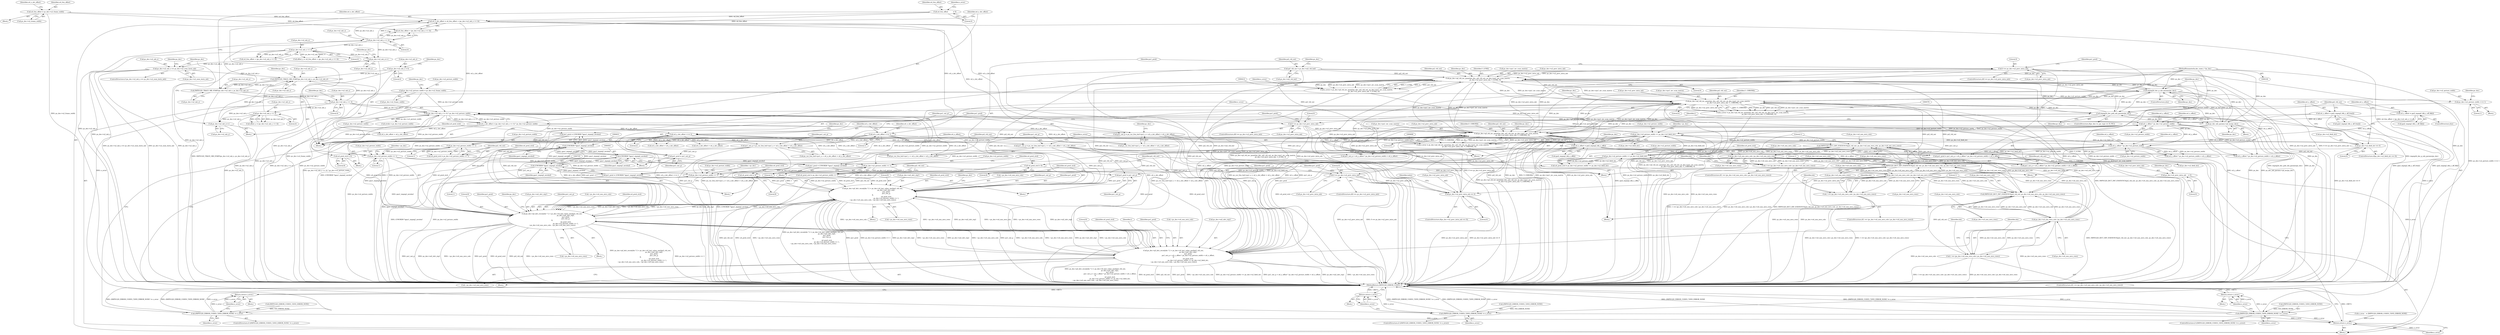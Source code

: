 digraph "1_Android_58a6822d7140137ce957c6d2fc20bae1374186c1@pointer" {
"1000470" [label="(Call,0 == ps_dec->u2_prev_intra_mb)"];
"1000400" [label="(Call,ps_dec->pf_vld_inv_quant(ps_dec, pi2_vld_out, ps_dec->pu1_inv_scan_matrix,\n                              ps_dec->u2_prev_intra_mb, Y_LUMA, 0))"];
"1000213" [label="(Call,impeg2d_dec_p_mb_params(ps_dec))"];
"1000562" [label="(Call,ps_dec->pf_vld_inv_quant(ps_dec, pi2_vld_out, ps_dec->pu1_inv_scan_matrix,\n                          ps_dec->u2_prev_intra_mb, U_CHROMA, 0))"];
"1000210" [label="(Call,impeg2d_dec_pnb_mb_params(ps_dec))"];
"1000676" [label="(Call,ps_dec->pf_vld_inv_quant(ps_dec, pi2_vld_out, ps_dec->pu1_inv_scan_matrix,\n                          ps_dec->u2_prev_intra_mb, V_CHROMA, 0))"];
"1000371" [label="(Call,ps_dec_mb_params->pf_mc(ps_dec))"];
"1000105" [label="(MethodParameterIn,dec_state_t *ps_dec)"];
"1000750" [label="(Call,ps_dec->pf_idct_recon[idx * 2 + ps_dec->i4_last_value_one](pi2_vld_out,\n                                                        ps_dec->ai2_idct_stg1,\n                                                        pu1_pred,\n                                                        pu1_out_p,\n 8,\n                                                        u4_pred_strd,\n                                                        ps_dec->u2_picture_width >> 1,\n ~ps_dec->u4_non_zero_cols, ~ps_dec->u4_non_zero_rows))"];
"1000696" [label="(Call,IMPEG2D_IDCT_INP_STATISTICS(pi2_vld_out, ps_dec->u4_non_zero_cols, ps_dec->u4_non_zero_rows))"];
"1000595" [label="(Call,ps_dec->u4_non_zero_cols | ps_dec->u4_non_zero_rows)"];
"1000582" [label="(Call,IMPEG2D_IDCT_INP_STATISTICS(pi2_vld_out, ps_dec->u4_non_zero_cols, ps_dec->u4_non_zero_rows))"];
"1000709" [label="(Call,ps_dec->u4_non_zero_cols | ps_dec->u4_non_zero_rows)"];
"1000455" [label="(Call,ps_dec->u4_non_zero_cols | ps_dec->u4_non_zero_rows)"];
"1000442" [label="(Call,IMPEG2D_IDCT_INP_STATISTICS(pi2_vld_out, ps_dec->u4_non_zero_cols, ps_dec->u4_non_zero_rows))"];
"1000636" [label="(Call,ps_dec->pf_idct_recon[idx * 2 + ps_dec->i4_last_value_one](pi2_vld_out,\n                                                        ps_dec->ai2_idct_stg1,\n                                                        pu1_pred,\n                                                        pu1_out_p,\n 8,\n                                                        u4_pred_strd,\n                                                        ps_dec->u2_picture_width >> 1,\n ~ps_dec->u4_non_zero_cols, ~ps_dec->u4_non_zero_rows))"];
"1000506" [label="(Call,ps_dec->pf_idct_recon[idx * 2 + ps_dec->i4_last_value_one](pi2_vld_out,\n                                                            ps_dec->ai2_idct_stg1,\n                                                            pu1_pred,\n                                                            pu1_out_p + u4_y_offset * ps_dec->u2_picture_width + u4_x_offset,\n 8,\n                                                            u4_pred_strd,\n                                                            ps_dec->u2_picture_width << ps_dec->u2_field_dct,\n ~ps_dec->u4_non_zero_cols, ~ps_dec->u4_non_zero_rows))"];
"1000498" [label="(Call,pu1_pred = (UWORD8 *)gau1_impeg2_zerobuf)"];
"1000500" [label="(Call,(UWORD8 *)gau1_impeg2_zerobuf)"];
"1000630" [label="(Call,(UWORD8 *)gau1_impeg2_zerobuf)"];
"1000744" [label="(Call,(UWORD8 *)gau1_impeg2_zerobuf)"];
"1000476" [label="(Call,pu1_pred = pu1_out_p + u4_y_offset * ps_dec->u2_picture_width + u4_x_offset)"];
"1000242" [label="(Call,pu1_out_p = ps_cur_frm_buf->pu1_y + u4_x_dst_offset + u4_y_dst_offset)"];
"1000222" [label="(Call,u4_x_dst_offset = u4_frm_offset + (ps_dec->u2_mb_x << 4))"];
"1000177" [label="(Call,u4_frm_offset = ps_dec->u2_frame_width)"];
"1000117" [label="(Call,u4_frm_offset          = 0)"];
"1000226" [label="(Call,ps_dec->u2_mb_x << 4)"];
"1000215" [label="(Call,IMPEG2D_TRACE_MB_START(ps_dec->u2_mb_x, ps_dec->u2_mb_y))"];
"1000197" [label="(Call,IMPEG2D_TRACE_MB_START(ps_dec->u2_mb_x, ps_dec->u2_mb_y))"];
"1000808" [label="(Call,ps_dec->u2_mb_x = 0)"];
"1000800" [label="(Call,ps_dec->u2_mb_x == ps_dec->u2_num_horiz_mb)"];
"1000779" [label="(Call,ps_dec->u2_mb_x++)"];
"1000301" [label="(Call,ps_dec->u2_mb_x << 4)"];
"1000308" [label="(Call,ps_dec->u2_mb_y << 4)"];
"1000234" [label="(Call,ps_dec->u2_mb_y << 4)"];
"1000813" [label="(Call,ps_dec->u2_mb_y++)"];
"1000231" [label="(Call,u4_y_dst_offset = (ps_dec->u2_mb_y << 4) * ps_dec->u2_picture_width)"];
"1000233" [label="(Call,(ps_dec->u2_mb_y << 4) * ps_dec->u2_picture_width)"];
"1000645" [label="(Call,ps_dec->u2_picture_width >> 1)"];
"1000621" [label="(Call,ps_dec->u2_picture_width >> 1)"];
"1000523" [label="(Call,ps_dec->u2_picture_width << ps_dec->u2_field_dct)"];
"1000515" [label="(Call,u4_y_offset * ps_dec->u2_picture_width)"];
"1000437" [label="(Call,u4_y_offset = gai2_impeg2_blk_y_off_fld[i])"];
"1000431" [label="(Call,u4_y_offset = gai2_impeg2_blk_y_off_frm[i])"];
"1000481" [label="(Call,u4_y_offset * ps_dec->u2_picture_width)"];
"1000489" [label="(Call,ps_dec->u2_picture_width << ps_dec->u2_field_dct)"];
"1000426" [label="(Call,ps_dec->u2_field_dct == 0)"];
"1000165" [label="(Call,ps_dec->u2_picture_width <<= 1)"];
"1000151" [label="(Call,ps_dec->u2_picture_width = ps_dec->u2_frame_width)"];
"1000759" [label="(Call,ps_dec->u2_picture_width >> 1)"];
"1000735" [label="(Call,ps_dec->u2_picture_width >> 1)"];
"1000420" [label="(Call,u4_x_offset = gai2_impeg2_blk_x_off[i])"];
"1000487" [label="(Call,u4_pred_strd = ps_dec->u2_picture_width << ps_dec->u2_field_dct)"];
"1000503" [label="(Call,u4_pred_strd = 8)"];
"1000628" [label="(Call,pu1_pred = (UWORD8 *)gau1_impeg2_zerobuf)"];
"1000616" [label="(Call,pu1_pred = pu1_out_p)"];
"1000551" [label="(Call,pu1_out_p = ps_cur_frm_buf->pu1_u + u4_x_dst_offset + u4_y_dst_offset)"];
"1000536" [label="(Call,u4_x_dst_offset >>= 1)"];
"1000539" [label="(Call,u4_y_dst_offset >>= 2)"];
"1000633" [label="(Call,u4_pred_strd = 8)"];
"1000619" [label="(Call,u4_pred_strd = ps_dec->u2_picture_width >> 1)"];
"1000730" [label="(Call,pu1_pred = pu1_out_p)"];
"1000665" [label="(Call,pu1_out_p = ps_cur_frm_buf->pu1_v + u4_x_dst_offset + u4_y_dst_offset)"];
"1000742" [label="(Call,pu1_pred = (UWORD8 *)gau1_impeg2_zerobuf)"];
"1000747" [label="(Call,u4_pred_strd = 8)"];
"1000733" [label="(Call,u4_pred_strd = ps_dec->u2_picture_width >> 1)"];
"1000127" [label="(Call,pi2_vld_out = ps_dec->ai2_vld_buf)"];
"1000610" [label="(Call,0 == ps_dec->u2_prev_intra_mb)"];
"1000252" [label="(Call,ps_dec->u2_prev_intra_mb == 0)"];
"1000141" [label="(Call,ps_dec->u2_prev_intra_mb    = 0)"];
"1000724" [label="(Call,0 == ps_dec->u2_prev_intra_mb)"];
"1000470" [label="(Call,0 == ps_dec->u2_prev_intra_mb)"];
"1000560" [label="(Call,e_error = ps_dec->pf_vld_inv_quant(ps_dec, pi2_vld_out, ps_dec->pu1_inv_scan_matrix,\n                          ps_dec->u2_prev_intra_mb, U_CHROMA, 0))"];
"1000574" [label="(Call,(IMPEG2D_ERROR_CODES_T)IVD_ERROR_NONE != e_error)"];
"1000580" [label="(Return,return e_error;)"];
"1000831" [label="(Return,return e_error;)"];
"1000453" [label="(Call,1 == (ps_dec->u4_non_zero_cols | ps_dec->u4_non_zero_rows))"];
"1000707" [label="(Call,1 == (ps_dec->u4_non_zero_cols | ps_dec->u4_non_zero_rows))"];
"1000674" [label="(Call,e_error = ps_dec->pf_vld_inv_quant(ps_dec, pi2_vld_out, ps_dec->pu1_inv_scan_matrix,\n                          ps_dec->u2_prev_intra_mb, V_CHROMA, 0))"];
"1000688" [label="(Call,(IMPEG2D_ERROR_CODES_T)IVD_ERROR_NONE != e_error)"];
"1000694" [label="(Return,return e_error;)"];
"1000593" [label="(Call,1 == (ps_dec->u4_non_zero_cols | ps_dec->u4_non_zero_rows))"];
"1000398" [label="(Call,e_error = ps_dec->pf_vld_inv_quant(ps_dec, pi2_vld_out, ps_dec->pu1_inv_scan_matrix,\n                              ps_dec->u2_prev_intra_mb, Y_LUMA, 0))"];
"1000412" [label="(Call,(IMPEG2D_ERROR_CODES_T)IVD_ERROR_NONE != e_error)"];
"1000418" [label="(Return,return e_error;)"];
"1000799" [label="(ControlStructure,if (ps_dec->u2_mb_x == ps_dec->u2_num_horiz_mb))"];
"1000253" [label="(Call,ps_dec->u2_prev_intra_mb)"];
"1000694" [label="(Return,return e_error;)"];
"1000243" [label="(Identifier,pu1_out_p)"];
"1000630" [label="(Call,(UWORD8 *)gau1_impeg2_zerobuf)"];
"1000418" [label="(Return,return e_error;)"];
"1000527" [label="(Call,ps_dec->u2_field_dct)"];
"1000224" [label="(Call,u4_frm_offset + (ps_dec->u2_mb_x << 4))"];
"1000514" [label="(Call,u4_y_offset * ps_dec->u2_picture_width + u4_x_offset)"];
"1000678" [label="(Identifier,pi2_vld_out)"];
"1000677" [label="(Identifier,ps_dec)"];
"1000723" [label="(ControlStructure,if(0 == ps_dec->u2_prev_intra_mb))"];
"1000231" [label="(Call,u4_y_dst_offset = (ps_dec->u2_mb_y << 4) * ps_dec->u2_picture_width)"];
"1000257" [label="(Block,)"];
"1000179" [label="(Call,ps_dec->u2_frame_width)"];
"1000643" [label="(Literal,8)"];
"1000635" [label="(Literal,8)"];
"1000515" [label="(Call,u4_y_offset * ps_dec->u2_picture_width)"];
"1000398" [label="(Call,e_error = ps_dec->pf_vld_inv_quant(ps_dec, pi2_vld_out, ps_dec->pu1_inv_scan_matrix,\n                              ps_dec->u2_prev_intra_mb, Y_LUMA, 0))"];
"1000568" [label="(Call,ps_dec->u2_prev_intra_mb)"];
"1000480" [label="(Call,u4_y_offset * ps_dec->u2_picture_width + u4_x_offset)"];
"1000173" [label="(Identifier,ps_dec)"];
"1000641" [label="(Identifier,pu1_pred)"];
"1000486" [label="(Identifier,u4_x_offset)"];
"1000166" [label="(Call,ps_dec->u2_picture_width)"];
"1000671" [label="(Call,u4_x_dst_offset + u4_y_dst_offset)"];
"1000428" [label="(Identifier,ps_dec)"];
"1000665" [label="(Call,pu1_out_p = ps_cur_frm_buf->pu1_v + u4_x_dst_offset + u4_y_dst_offset)"];
"1000512" [label="(Call,pu1_out_p + u4_y_offset * ps_dec->u2_picture_width + u4_x_offset)"];
"1000165" [label="(Call,ps_dec->u2_picture_width <<= 1)"];
"1000616" [label="(Call,pu1_pred = pu1_out_p)"];
"1000618" [label="(Identifier,pu1_out_p)"];
"1000292" [label="(Call,stride = ps_dec->u2_picture_width)"];
"1000308" [label="(Call,ps_dec->u2_mb_y << 4)"];
"1000222" [label="(Call,u4_x_dst_offset = u4_frm_offset + (ps_dec->u2_mb_x << 4))"];
"1000772" [label="(Identifier,ps_dec)"];
"1000560" [label="(Call,e_error = ps_dec->pf_vld_inv_quant(ps_dec, pi2_vld_out, ps_dec->pu1_inv_scan_matrix,\n                          ps_dec->u2_prev_intra_mb, U_CHROMA, 0))"];
"1000227" [label="(Call,ps_dec->u2_mb_x)"];
"1000506" [label="(Call,ps_dec->pf_idct_recon[idx * 2 + ps_dec->i4_last_value_one](pi2_vld_out,\n                                                            ps_dec->ai2_idct_stg1,\n                                                            pu1_pred,\n                                                            pu1_out_p + u4_y_offset * ps_dec->u2_picture_width + u4_x_offset,\n 8,\n                                                            u4_pred_strd,\n                                                            ps_dec->u2_picture_width << ps_dec->u2_field_dct,\n ~ps_dec->u4_non_zero_cols, ~ps_dec->u4_non_zero_rows))"];
"1000417" [label="(Block,)"];
"1000204" [label="(ControlStructure,if(ps_dec->e_pic_type == B_PIC))"];
"1000164" [label="(Block,)"];
"1000765" [label="(Identifier,~ps_dec)"];
"1000733" [label="(Call,u4_pred_strd = ps_dec->u2_picture_width >> 1)"];
"1000459" [label="(Call,ps_dec->u4_non_zero_rows)"];
"1000553" [label="(Call,ps_cur_frm_buf->pu1_u + u4_x_dst_offset + u4_y_dst_offset)"];
"1000596" [label="(Call,ps_dec->u4_non_zero_cols)"];
"1000573" [label="(ControlStructure,if ((IMPEG2D_ERROR_CODES_T)IVD_ERROR_NONE != e_error))"];
"1000603" [label="(Identifier,idx)"];
"1000676" [label="(Call,ps_dec->pf_vld_inv_quant(ps_dec, pi2_vld_out, ps_dec->pu1_inv_scan_matrix,\n                          ps_dec->u2_prev_intra_mb, V_CHROMA, 0))"];
"1000764" [label="(Call,~ps_dec->u4_non_zero_cols)"];
"1000438" [label="(Identifier,u4_y_offset)"];
"1000207" [label="(Identifier,ps_dec)"];
"1000516" [label="(Identifier,u4_y_offset)"];
"1000636" [label="(Call,ps_dec->pf_idct_recon[idx * 2 + ps_dec->i4_last_value_one](pi2_vld_out,\n                                                        ps_dec->ai2_idct_stg1,\n                                                        pu1_pred,\n                                                        pu1_out_p,\n 8,\n                                                        u4_pred_strd,\n                                                        ps_dec->u2_picture_width >> 1,\n ~ps_dec->u4_non_zero_cols, ~ps_dec->u4_non_zero_rows))"];
"1000767" [label="(Call,~ps_dec->u4_non_zero_rows)"];
"1000546" [label="(Identifier,ps_dec)"];
"1000437" [label="(Call,u4_y_offset = gai2_impeg2_blk_y_off_fld[i])"];
"1000230" [label="(Literal,4)"];
"1000256" [label="(Literal,0)"];
"1000653" [label="(Call,~ps_dec->u4_non_zero_rows)"];
"1000399" [label="(Identifier,e_error)"];
"1000583" [label="(Identifier,pi2_vld_out)"];
"1000565" [label="(Call,ps_dec->pu1_inv_scan_matrix)"];
"1000521" [label="(Literal,8)"];
"1000763" [label="(Literal,1)"];
"1000233" [label="(Call,(ps_dec->u2_mb_y << 4) * ps_dec->u2_picture_width)"];
"1000490" [label="(Call,ps_dec->u2_picture_width)"];
"1000421" [label="(Identifier,u4_x_offset)"];
"1000223" [label="(Identifier,u4_x_dst_offset)"];
"1000679" [label="(Call,ps_dec->pu1_inv_scan_matrix)"];
"1000704" [label="(Block,)"];
"1000487" [label="(Call,u4_pred_strd = ps_dec->u2_picture_width << ps_dec->u2_field_dct)"];
"1000660" [label="(Identifier,ps_dec)"];
"1000744" [label="(Call,(UWORD8 *)gau1_impeg2_zerobuf)"];
"1000211" [label="(Identifier,ps_dec)"];
"1000129" [label="(Call,ps_dec->ai2_vld_buf)"];
"1000646" [label="(Call,ps_dec->u2_picture_width)"];
"1000756" [label="(Identifier,pu1_out_p)"];
"1000615" [label="(Block,)"];
"1000533" [label="(Call,~ps_dec->u4_non_zero_rows)"];
"1000210" [label="(Call,impeg2d_dec_pnb_mb_params(ps_dec))"];
"1000453" [label="(Call,1 == (ps_dec->u4_non_zero_cols | ps_dec->u4_non_zero_rows))"];
"1000734" [label="(Identifier,u4_pred_strd)"];
"1000522" [label="(Identifier,u4_pred_strd)"];
"1000814" [label="(Call,ps_dec->u2_mb_y)"];
"1000645" [label="(Call,ps_dec->u2_picture_width >> 1)"];
"1000755" [label="(Identifier,pu1_pred)"];
"1000128" [label="(Identifier,pi2_vld_out)"];
"1000575" [label="(Call,(IMPEG2D_ERROR_CODES_T)IVD_ERROR_NONE)"];
"1000607" [label="(Identifier,idx)"];
"1000697" [label="(Identifier,pi2_vld_out)"];
"1000820" [label="(Identifier,ps_dec)"];
"1000493" [label="(Call,ps_dec->u2_field_dct)"];
"1000483" [label="(Call,ps_dec->u2_picture_width)"];
"1000664" [label="(Block,)"];
"1000787" [label="(Identifier,ps_dec)"];
"1000667" [label="(Call,ps_cur_frm_buf->pu1_v + u4_x_dst_offset + u4_y_dst_offset)"];
"1000732" [label="(Identifier,pu1_out_p)"];
"1000500" [label="(Call,(UWORD8 *)gau1_impeg2_zerobuf)"];
"1000725" [label="(Literal,0)"];
"1000297" [label="(Call,offset_x = u4_frm_offset + (ps_dec->u2_mb_x << 4))"];
"1000721" [label="(Identifier,idx)"];
"1000713" [label="(Call,ps_dec->u4_non_zero_rows)"];
"1000169" [label="(Literal,1)"];
"1000381" [label="(Identifier,i)"];
"1000813" [label="(Call,ps_dec->u2_mb_y++)"];
"1000477" [label="(Identifier,pu1_pred)"];
"1000235" [label="(Call,ps_dec->u2_mb_y)"];
"1000748" [label="(Identifier,u4_pred_strd)"];
"1000212" [label="(ControlStructure,else)"];
"1000637" [label="(Identifier,pi2_vld_out)"];
"1000226" [label="(Call,ps_dec->u2_mb_x << 4)"];
"1000689" [label="(Call,(IMPEG2D_ERROR_CODES_T)IVD_ERROR_NONE)"];
"1000176" [label="(Block,)"];
"1000499" [label="(Identifier,pu1_pred)"];
"1000808" [label="(Call,ps_dec->u2_mb_x = 0)"];
"1000416" [label="(Identifier,e_error)"];
"1000717" [label="(Identifier,idx)"];
"1000649" [label="(Literal,1)"];
"1000305" [label="(Literal,4)"];
"1000214" [label="(Identifier,ps_dec)"];
"1000572" [label="(Literal,0)"];
"1000688" [label="(Call,(IMPEG2D_ERROR_CODES_T)IVD_ERROR_NONE != e_error)"];
"1000580" [label="(Return,return e_error;)"];
"1000815" [label="(Identifier,ps_dec)"];
"1000550" [label="(Block,)"];
"1000122" [label="(Call,e_error   = (IMPEG2D_ERROR_CODES_T)IVD_ERROR_NONE)"];
"1000735" [label="(Call,ps_dec->u2_picture_width >> 1)"];
"1000117" [label="(Call,u4_frm_offset          = 0)"];
"1000141" [label="(Call,ps_dec->u2_prev_intra_mb    = 0)"];
"1000832" [label="(Identifier,e_error)"];
"1000539" [label="(Call,u4_y_dst_offset >>= 2)"];
"1000638" [label="(Call,ps_dec->ai2_idct_stg1)"];
"1000242" [label="(Call,pu1_out_p = ps_cur_frm_buf->pu1_y + u4_x_dst_offset + u4_y_dst_offset)"];
"1000746" [label="(Identifier,gau1_impeg2_zerobuf)"];
"1000215" [label="(Call,IMPEG2D_TRACE_MB_START(ps_dec->u2_mb_x, ps_dec->u2_mb_y))"];
"1000628" [label="(Call,pu1_pred = (UWORD8 *)gau1_impeg2_zerobuf)"];
"1000452" [label="(ControlStructure,if(1 == (ps_dec->u4_non_zero_cols | ps_dec->u4_non_zero_rows)))"];
"1000651" [label="(Identifier,~ps_dec)"];
"1000622" [label="(Call,ps_dec->u2_picture_width)"];
"1000557" [label="(Call,u4_x_dst_offset + u4_y_dst_offset)"];
"1000502" [label="(Identifier,gau1_impeg2_zerobuf)"];
"1000213" [label="(Call,impeg2d_dec_p_mb_params(ps_dec))"];
"1000498" [label="(Call,pu1_pred = (UWORD8 *)gau1_impeg2_zerobuf)"];
"1000724" [label="(Call,0 == ps_dec->u2_prev_intra_mb)"];
"1000482" [label="(Identifier,u4_y_offset)"];
"1000455" [label="(Call,ps_dec->u4_non_zero_cols | ps_dec->u4_non_zero_rows)"];
"1000619" [label="(Call,u4_pred_strd = ps_dec->u2_picture_width >> 1)"];
"1000800" [label="(Call,ps_dec->u2_mb_x == ps_dec->u2_num_horiz_mb)"];
"1000511" [label="(Identifier,pu1_pred)"];
"1000810" [label="(Identifier,ps_dec)"];
"1000780" [label="(Call,ps_dec->u2_mb_x)"];
"1000413" [label="(Call,(IMPEG2D_ERROR_CODES_T)IVD_ERROR_NONE)"];
"1000541" [label="(Literal,2)"];
"1000574" [label="(Call,(IMPEG2D_ERROR_CODES_T)IVD_ERROR_NONE != e_error)"];
"1000433" [label="(Call,gai2_impeg2_blk_y_off_frm[i])"];
"1000779" [label="(Call,ps_dec->u2_mb_x++)"];
"1000587" [label="(Call,ps_dec->u4_non_zero_rows)"];
"1000198" [label="(Call,ps_dec->u2_mb_x)"];
"1000238" [label="(Literal,4)"];
"1000584" [label="(Call,ps_dec->u4_non_zero_cols)"];
"1000530" [label="(Call,~ps_dec->u4_non_zero_cols)"];
"1000219" [label="(Call,ps_dec->u2_mb_y)"];
"1000481" [label="(Call,u4_y_offset * ps_dec->u2_picture_width)"];
"1000251" [label="(ControlStructure,if(ps_dec->u2_prev_intra_mb == 0))"];
"1000520" [label="(Identifier,u4_x_offset)"];
"1000454" [label="(Literal,1)"];
"1000436" [label="(ControlStructure,else)"];
"1000524" [label="(Call,ps_dec->u2_picture_width)"];
"1000609" [label="(ControlStructure,if(0 == ps_dec->u2_prev_intra_mb))"];
"1000422" [label="(Call,gai2_impeg2_blk_x_off[i])"];
"1000105" [label="(MethodParameterIn,dec_state_t *ps_dec)"];
"1000402" [label="(Identifier,pi2_vld_out)"];
"1000749" [label="(Literal,8)"];
"1000578" [label="(Identifier,e_error)"];
"1000263" [label="(Identifier,index)"];
"1000611" [label="(Literal,0)"];
"1000739" [label="(Literal,1)"];
"1000427" [label="(Call,ps_dec->u2_field_dct)"];
"1000134" [label="(Identifier,ps_dec)"];
"1000371" [label="(Call,ps_dec_mb_params->pf_mc(ps_dec))"];
"1000469" [label="(ControlStructure,if(0 == ps_dec->u2_prev_intra_mb))"];
"1000757" [label="(Literal,8)"];
"1000497" [label="(Block,)"];
"1000743" [label="(Identifier,pu1_pred)"];
"1000444" [label="(Call,ps_dec->u4_non_zero_cols)"];
"1000397" [label="(Block,)"];
"1000489" [label="(Call,ps_dec->u2_picture_width << ps_dec->u2_field_dct)"];
"1000590" [label="(Block,)"];
"1000148" [label="(Identifier,ps_dec)"];
"1000306" [label="(Call,offset_y = (ps_dec->u2_mb_y << 4))"];
"1000731" [label="(Identifier,pu1_pred)"];
"1000760" [label="(Call,ps_dec->u2_picture_width)"];
"1000696" [label="(Call,IMPEG2D_IDCT_INP_STATISTICS(pi2_vld_out, ps_dec->u4_non_zero_cols, ps_dec->u4_non_zero_rows))"];
"1000432" [label="(Identifier,u4_y_offset)"];
"1000709" [label="(Call,ps_dec->u4_non_zero_cols | ps_dec->u4_non_zero_rows)"];
"1000807" [label="(Block,)"];
"1000301" [label="(Call,ps_dec->u2_mb_x << 4)"];
"1000471" [label="(Literal,0)"];
"1000248" [label="(Call,u4_x_dst_offset + u4_y_dst_offset)"];
"1000812" [label="(Literal,0)"];
"1000197" [label="(Call,IMPEG2D_TRACE_MB_START(ps_dec->u2_mb_x, ps_dec->u2_mb_y))"];
"1000476" [label="(Call,pu1_pred = pu1_out_p + u4_y_offset * ps_dec->u2_picture_width + u4_x_offset)"];
"1000682" [label="(Call,ps_dec->u2_prev_intra_mb)"];
"1000642" [label="(Identifier,pu1_out_p)"];
"1000217" [label="(Identifier,ps_dec)"];
"1000183" [label="(Block,)"];
"1000232" [label="(Identifier,u4_y_dst_offset)"];
"1000594" [label="(Literal,1)"];
"1000426" [label="(Call,ps_dec->u2_field_dct == 0)"];
"1000552" [label="(Identifier,pu1_out_p)"];
"1000254" [label="(Identifier,ps_dec)"];
"1000412" [label="(Call,(IMPEG2D_ERROR_CODES_T)IVD_ERROR_NONE != e_error)"];
"1000244" [label="(Call,ps_cur_frm_buf->pu1_y + u4_x_dst_offset + u4_y_dst_offset)"];
"1000751" [label="(Identifier,pi2_vld_out)"];
"1000692" [label="(Identifier,e_error)"];
"1000420" [label="(Call,u4_x_offset = gai2_impeg2_blk_x_off[i])"];
"1000504" [label="(Identifier,u4_pred_strd)"];
"1000540" [label="(Identifier,u4_y_dst_offset)"];
"1000240" [label="(Identifier,ps_dec)"];
"1000804" [label="(Call,ps_dec->u2_num_horiz_mb)"];
"1000252" [label="(Call,ps_dec->u2_prev_intra_mb == 0)"];
"1000470" [label="(Call,0 == ps_dec->u2_prev_intra_mb)"];
"1000475" [label="(Block,)"];
"1000750" [label="(Call,ps_dec->pf_idct_recon[idx * 2 + ps_dec->i4_last_value_one](pi2_vld_out,\n                                                        ps_dec->ai2_idct_stg1,\n                                                        pu1_pred,\n                                                        pu1_out_p,\n 8,\n                                                        u4_pred_strd,\n                                                        ps_dec->u2_picture_width >> 1,\n ~ps_dec->u4_non_zero_cols, ~ps_dec->u4_non_zero_rows))"];
"1000430" [label="(Literal,0)"];
"1000152" [label="(Call,ps_dec->u2_picture_width)"];
"1000592" [label="(ControlStructure,if(1 == (ps_dec->u4_non_zero_cols | ps_dec->u4_non_zero_rows)))"];
"1000650" [label="(Call,~ps_dec->u4_non_zero_cols)"];
"1000708" [label="(Literal,1)"];
"1000644" [label="(Identifier,u4_pred_strd)"];
"1000239" [label="(Call,ps_dec->u2_picture_width)"];
"1000561" [label="(Identifier,e_error)"];
"1000443" [label="(Identifier,pi2_vld_out)"];
"1000478" [label="(Call,pu1_out_p + u4_y_offset * ps_dec->u2_picture_width + u4_x_offset)"];
"1000161" [label="(Identifier,ps_dec)"];
"1000447" [label="(Call,ps_dec->u4_non_zero_rows)"];
"1000634" [label="(Identifier,u4_pred_strd)"];
"1000531" [label="(Identifier,~ps_dec)"];
"1000106" [label="(Block,)"];
"1000706" [label="(ControlStructure,if(1 == (ps_dec->u4_non_zero_cols | ps_dec->u4_non_zero_rows)))"];
"1000411" [label="(ControlStructure,if ((IMPEG2D_ERROR_CODES_T)IVD_ERROR_NONE != e_error))"];
"1000593" [label="(Call,1 == (ps_dec->u4_non_zero_cols | ps_dec->u4_non_zero_rows))"];
"1000564" [label="(Identifier,pi2_vld_out)"];
"1000632" [label="(Identifier,gau1_impeg2_zerobuf)"];
"1000621" [label="(Call,ps_dec->u2_picture_width >> 1)"];
"1000523" [label="(Call,ps_dec->u2_picture_width << ps_dec->u2_field_dct)"];
"1000188" [label="(Identifier,u4_x_dst_offset)"];
"1000375" [label="(Identifier,i)"];
"1000234" [label="(Call,ps_dec->u2_mb_y << 4)"];
"1000752" [label="(Call,ps_dec->ai2_idct_stg1)"];
"1000119" [label="(Literal,0)"];
"1000581" [label="(Identifier,e_error)"];
"1000216" [label="(Call,ps_dec->u2_mb_x)"];
"1000538" [label="(Literal,1)"];
"1000729" [label="(Block,)"];
"1000201" [label="(Call,ps_dec->u2_mb_y)"];
"1000431" [label="(Call,u4_y_offset = gai2_impeg2_blk_y_off_frm[i])"];
"1000758" [label="(Identifier,u4_pred_strd)"];
"1000155" [label="(Call,ps_dec->u2_frame_width)"];
"1000627" [label="(Block,)"];
"1000582" [label="(Call,IMPEG2D_IDCT_INP_STATISTICS(pi2_vld_out, ps_dec->u4_non_zero_cols, ps_dec->u4_non_zero_rows))"];
"1000302" [label="(Call,ps_dec->u2_mb_x)"];
"1000612" [label="(Call,ps_dec->u2_prev_intra_mb)"];
"1000551" [label="(Call,pu1_out_p = ps_cur_frm_buf->pu1_u + u4_x_dst_offset + u4_y_dst_offset)"];
"1000177" [label="(Call,u4_frm_offset = ps_dec->u2_frame_width)"];
"1000674" [label="(Call,e_error = ps_dec->pf_vld_inv_quant(ps_dec, pi2_vld_out, ps_dec->pu1_inv_scan_matrix,\n                          ps_dec->u2_prev_intra_mb, V_CHROMA, 0))"];
"1000151" [label="(Call,ps_dec->u2_picture_width = ps_dec->u2_frame_width)"];
"1000633" [label="(Call,u4_pred_strd = 8)"];
"1000675" [label="(Identifier,e_error)"];
"1000142" [label="(Call,ps_dec->u2_prev_intra_mb)"];
"1000742" [label="(Call,pu1_pred = (UWORD8 *)gau1_impeg2_zerobuf)"];
"1000118" [label="(Identifier,u4_frm_offset)"];
"1000801" [label="(Call,ps_dec->u2_mb_x)"];
"1000467" [label="(Identifier,idx)"];
"1000401" [label="(Identifier,ps_dec)"];
"1000312" [label="(Literal,4)"];
"1000450" [label="(Block,)"];
"1000536" [label="(Call,u4_x_dst_offset >>= 1)"];
"1000571" [label="(Identifier,U_CHROMA)"];
"1000123" [label="(Identifier,e_error)"];
"1000299" [label="(Call,u4_frm_offset + (ps_dec->u2_mb_x << 4))"];
"1000507" [label="(Identifier,pi2_vld_out)"];
"1000472" [label="(Call,ps_dec->u2_prev_intra_mb)"];
"1000726" [label="(Call,ps_dec->u2_prev_intra_mb)"];
"1000686" [label="(Literal,0)"];
"1000439" [label="(Call,gai2_impeg2_blk_y_off_fld[i])"];
"1000687" [label="(ControlStructure,if ((IMPEG2D_ERROR_CODES_T)IVD_ERROR_NONE != e_error))"];
"1000741" [label="(Block,)"];
"1000698" [label="(Call,ps_dec->u4_non_zero_cols)"];
"1000463" [label="(Identifier,idx)"];
"1000707" [label="(Call,1 == (ps_dec->u4_non_zero_cols | ps_dec->u4_non_zero_rows))"];
"1000599" [label="(Call,ps_dec->u4_non_zero_rows)"];
"1000701" [label="(Call,ps_dec->u4_non_zero_rows)"];
"1000537" [label="(Identifier,u4_x_dst_offset)"];
"1000419" [label="(Identifier,e_error)"];
"1000759" [label="(Call,ps_dec->u2_picture_width >> 1)"];
"1000629" [label="(Identifier,pu1_pred)"];
"1000710" [label="(Call,ps_dec->u4_non_zero_cols)"];
"1000809" [label="(Call,ps_dec->u2_mb_x)"];
"1000503" [label="(Call,u4_pred_strd = 8)"];
"1000595" [label="(Call,ps_dec->u4_non_zero_cols | ps_dec->u4_non_zero_rows)"];
"1000617" [label="(Identifier,pu1_pred)"];
"1000736" [label="(Call,ps_dec->u2_picture_width)"];
"1000517" [label="(Call,ps_dec->u2_picture_width)"];
"1000456" [label="(Call,ps_dec->u4_non_zero_cols)"];
"1000372" [label="(Identifier,ps_dec)"];
"1000425" [label="(ControlStructure,if(ps_dec->u2_field_dct == 0))"];
"1000127" [label="(Call,pi2_vld_out = ps_dec->ai2_vld_buf)"];
"1000833" [label="(MethodReturn,IMPEG2D_ERROR_CODES_T)"];
"1000610" [label="(Call,0 == ps_dec->u2_prev_intra_mb)"];
"1000409" [label="(Identifier,Y_LUMA)"];
"1000145" [label="(Literal,0)"];
"1000505" [label="(Literal,8)"];
"1000403" [label="(Call,ps_dec->pu1_inv_scan_matrix)"];
"1000406" [label="(Call,ps_dec->u2_prev_intra_mb)"];
"1000685" [label="(Identifier,V_CHROMA)"];
"1000562" [label="(Call,ps_dec->pf_vld_inv_quant(ps_dec, pi2_vld_out, ps_dec->pu1_inv_scan_matrix,\n                          ps_dec->u2_prev_intra_mb, U_CHROMA, 0))"];
"1000693" [label="(Block,)"];
"1000563" [label="(Identifier,ps_dec)"];
"1000695" [label="(Identifier,e_error)"];
"1000400" [label="(Call,ps_dec->pf_vld_inv_quant(ps_dec, pi2_vld_out, ps_dec->pu1_inv_scan_matrix,\n                              ps_dec->u2_prev_intra_mb, Y_LUMA, 0))"];
"1000730" [label="(Call,pu1_pred = pu1_out_p)"];
"1000488" [label="(Identifier,u4_pred_strd)"];
"1000620" [label="(Identifier,u4_pred_strd)"];
"1000747" [label="(Call,u4_pred_strd = 8)"];
"1000831" [label="(Return,return e_error;)"];
"1000442" [label="(Call,IMPEG2D_IDCT_INP_STATISTICS(pi2_vld_out, ps_dec->u4_non_zero_cols, ps_dec->u4_non_zero_rows))"];
"1000410" [label="(Literal,0)"];
"1000579" [label="(Block,)"];
"1000178" [label="(Identifier,u4_frm_offset)"];
"1000625" [label="(Literal,1)"];
"1000666" [label="(Identifier,pu1_out_p)"];
"1000508" [label="(Call,ps_dec->ai2_idct_stg1)"];
"1000309" [label="(Call,ps_dec->u2_mb_y)"];
"1000470" -> "1000469"  [label="AST: "];
"1000470" -> "1000472"  [label="CFG: "];
"1000471" -> "1000470"  [label="AST: "];
"1000472" -> "1000470"  [label="AST: "];
"1000477" -> "1000470"  [label="CFG: "];
"1000499" -> "1000470"  [label="CFG: "];
"1000470" -> "1000833"  [label="DDG: ps_dec->u2_prev_intra_mb"];
"1000470" -> "1000833"  [label="DDG: 0 == ps_dec->u2_prev_intra_mb"];
"1000470" -> "1000252"  [label="DDG: ps_dec->u2_prev_intra_mb"];
"1000470" -> "1000400"  [label="DDG: ps_dec->u2_prev_intra_mb"];
"1000400" -> "1000470"  [label="DDG: ps_dec->u2_prev_intra_mb"];
"1000470" -> "1000562"  [label="DDG: ps_dec->u2_prev_intra_mb"];
"1000470" -> "1000676"  [label="DDG: ps_dec->u2_prev_intra_mb"];
"1000400" -> "1000398"  [label="AST: "];
"1000400" -> "1000410"  [label="CFG: "];
"1000401" -> "1000400"  [label="AST: "];
"1000402" -> "1000400"  [label="AST: "];
"1000403" -> "1000400"  [label="AST: "];
"1000406" -> "1000400"  [label="AST: "];
"1000409" -> "1000400"  [label="AST: "];
"1000410" -> "1000400"  [label="AST: "];
"1000398" -> "1000400"  [label="CFG: "];
"1000400" -> "1000833"  [label="DDG: Y_LUMA"];
"1000400" -> "1000833"  [label="DDG: ps_dec"];
"1000400" -> "1000833"  [label="DDG: pi2_vld_out"];
"1000400" -> "1000833"  [label="DDG: ps_dec->pu1_inv_scan_matrix"];
"1000400" -> "1000833"  [label="DDG: ps_dec->u2_prev_intra_mb"];
"1000400" -> "1000210"  [label="DDG: ps_dec"];
"1000400" -> "1000213"  [label="DDG: ps_dec"];
"1000400" -> "1000398"  [label="DDG: Y_LUMA"];
"1000400" -> "1000398"  [label="DDG: 0"];
"1000400" -> "1000398"  [label="DDG: pi2_vld_out"];
"1000400" -> "1000398"  [label="DDG: ps_dec"];
"1000400" -> "1000398"  [label="DDG: ps_dec->u2_prev_intra_mb"];
"1000400" -> "1000398"  [label="DDG: ps_dec->pu1_inv_scan_matrix"];
"1000213" -> "1000400"  [label="DDG: ps_dec"];
"1000210" -> "1000400"  [label="DDG: ps_dec"];
"1000371" -> "1000400"  [label="DDG: ps_dec"];
"1000105" -> "1000400"  [label="DDG: ps_dec"];
"1000750" -> "1000400"  [label="DDG: pi2_vld_out"];
"1000506" -> "1000400"  [label="DDG: pi2_vld_out"];
"1000636" -> "1000400"  [label="DDG: pi2_vld_out"];
"1000127" -> "1000400"  [label="DDG: pi2_vld_out"];
"1000676" -> "1000400"  [label="DDG: ps_dec->pu1_inv_scan_matrix"];
"1000562" -> "1000400"  [label="DDG: ps_dec->pu1_inv_scan_matrix"];
"1000252" -> "1000400"  [label="DDG: ps_dec->u2_prev_intra_mb"];
"1000400" -> "1000442"  [label="DDG: pi2_vld_out"];
"1000400" -> "1000562"  [label="DDG: ps_dec"];
"1000400" -> "1000562"  [label="DDG: ps_dec->pu1_inv_scan_matrix"];
"1000400" -> "1000676"  [label="DDG: ps_dec"];
"1000400" -> "1000676"  [label="DDG: ps_dec->pu1_inv_scan_matrix"];
"1000213" -> "1000212"  [label="AST: "];
"1000213" -> "1000214"  [label="CFG: "];
"1000214" -> "1000213"  [label="AST: "];
"1000217" -> "1000213"  [label="CFG: "];
"1000213" -> "1000833"  [label="DDG: ps_dec"];
"1000213" -> "1000833"  [label="DDG: impeg2d_dec_p_mb_params(ps_dec)"];
"1000213" -> "1000210"  [label="DDG: ps_dec"];
"1000562" -> "1000213"  [label="DDG: ps_dec"];
"1000676" -> "1000213"  [label="DDG: ps_dec"];
"1000210" -> "1000213"  [label="DDG: ps_dec"];
"1000371" -> "1000213"  [label="DDG: ps_dec"];
"1000105" -> "1000213"  [label="DDG: ps_dec"];
"1000213" -> "1000371"  [label="DDG: ps_dec"];
"1000213" -> "1000562"  [label="DDG: ps_dec"];
"1000213" -> "1000676"  [label="DDG: ps_dec"];
"1000562" -> "1000560"  [label="AST: "];
"1000562" -> "1000572"  [label="CFG: "];
"1000563" -> "1000562"  [label="AST: "];
"1000564" -> "1000562"  [label="AST: "];
"1000565" -> "1000562"  [label="AST: "];
"1000568" -> "1000562"  [label="AST: "];
"1000571" -> "1000562"  [label="AST: "];
"1000572" -> "1000562"  [label="AST: "];
"1000560" -> "1000562"  [label="CFG: "];
"1000562" -> "1000833"  [label="DDG: ps_dec"];
"1000562" -> "1000833"  [label="DDG: U_CHROMA"];
"1000562" -> "1000833"  [label="DDG: ps_dec->u2_prev_intra_mb"];
"1000562" -> "1000833"  [label="DDG: ps_dec->pu1_inv_scan_matrix"];
"1000562" -> "1000833"  [label="DDG: pi2_vld_out"];
"1000562" -> "1000210"  [label="DDG: ps_dec"];
"1000562" -> "1000560"  [label="DDG: U_CHROMA"];
"1000562" -> "1000560"  [label="DDG: 0"];
"1000562" -> "1000560"  [label="DDG: ps_dec"];
"1000562" -> "1000560"  [label="DDG: pi2_vld_out"];
"1000562" -> "1000560"  [label="DDG: ps_dec->pu1_inv_scan_matrix"];
"1000562" -> "1000560"  [label="DDG: ps_dec->u2_prev_intra_mb"];
"1000210" -> "1000562"  [label="DDG: ps_dec"];
"1000371" -> "1000562"  [label="DDG: ps_dec"];
"1000105" -> "1000562"  [label="DDG: ps_dec"];
"1000750" -> "1000562"  [label="DDG: pi2_vld_out"];
"1000506" -> "1000562"  [label="DDG: pi2_vld_out"];
"1000636" -> "1000562"  [label="DDG: pi2_vld_out"];
"1000127" -> "1000562"  [label="DDG: pi2_vld_out"];
"1000676" -> "1000562"  [label="DDG: ps_dec->pu1_inv_scan_matrix"];
"1000252" -> "1000562"  [label="DDG: ps_dec->u2_prev_intra_mb"];
"1000562" -> "1000582"  [label="DDG: pi2_vld_out"];
"1000562" -> "1000610"  [label="DDG: ps_dec->u2_prev_intra_mb"];
"1000562" -> "1000676"  [label="DDG: ps_dec"];
"1000562" -> "1000676"  [label="DDG: ps_dec->pu1_inv_scan_matrix"];
"1000210" -> "1000204"  [label="AST: "];
"1000210" -> "1000211"  [label="CFG: "];
"1000211" -> "1000210"  [label="AST: "];
"1000217" -> "1000210"  [label="CFG: "];
"1000210" -> "1000833"  [label="DDG: impeg2d_dec_pnb_mb_params(ps_dec)"];
"1000210" -> "1000833"  [label="DDG: ps_dec"];
"1000676" -> "1000210"  [label="DDG: ps_dec"];
"1000371" -> "1000210"  [label="DDG: ps_dec"];
"1000105" -> "1000210"  [label="DDG: ps_dec"];
"1000210" -> "1000371"  [label="DDG: ps_dec"];
"1000210" -> "1000676"  [label="DDG: ps_dec"];
"1000676" -> "1000674"  [label="AST: "];
"1000676" -> "1000686"  [label="CFG: "];
"1000677" -> "1000676"  [label="AST: "];
"1000678" -> "1000676"  [label="AST: "];
"1000679" -> "1000676"  [label="AST: "];
"1000682" -> "1000676"  [label="AST: "];
"1000685" -> "1000676"  [label="AST: "];
"1000686" -> "1000676"  [label="AST: "];
"1000674" -> "1000676"  [label="CFG: "];
"1000676" -> "1000833"  [label="DDG: ps_dec->u2_prev_intra_mb"];
"1000676" -> "1000833"  [label="DDG: pi2_vld_out"];
"1000676" -> "1000833"  [label="DDG: ps_dec"];
"1000676" -> "1000833"  [label="DDG: V_CHROMA"];
"1000676" -> "1000833"  [label="DDG: ps_dec->pu1_inv_scan_matrix"];
"1000676" -> "1000674"  [label="DDG: ps_dec->u2_prev_intra_mb"];
"1000676" -> "1000674"  [label="DDG: 0"];
"1000676" -> "1000674"  [label="DDG: pi2_vld_out"];
"1000676" -> "1000674"  [label="DDG: V_CHROMA"];
"1000676" -> "1000674"  [label="DDG: ps_dec"];
"1000676" -> "1000674"  [label="DDG: ps_dec->pu1_inv_scan_matrix"];
"1000371" -> "1000676"  [label="DDG: ps_dec"];
"1000105" -> "1000676"  [label="DDG: ps_dec"];
"1000750" -> "1000676"  [label="DDG: pi2_vld_out"];
"1000506" -> "1000676"  [label="DDG: pi2_vld_out"];
"1000636" -> "1000676"  [label="DDG: pi2_vld_out"];
"1000127" -> "1000676"  [label="DDG: pi2_vld_out"];
"1000610" -> "1000676"  [label="DDG: ps_dec->u2_prev_intra_mb"];
"1000252" -> "1000676"  [label="DDG: ps_dec->u2_prev_intra_mb"];
"1000676" -> "1000696"  [label="DDG: pi2_vld_out"];
"1000676" -> "1000724"  [label="DDG: ps_dec->u2_prev_intra_mb"];
"1000371" -> "1000257"  [label="AST: "];
"1000371" -> "1000372"  [label="CFG: "];
"1000372" -> "1000371"  [label="AST: "];
"1000375" -> "1000371"  [label="CFG: "];
"1000371" -> "1000833"  [label="DDG: ps_dec"];
"1000371" -> "1000833"  [label="DDG: ps_dec_mb_params->pf_mc(ps_dec)"];
"1000105" -> "1000371"  [label="DDG: ps_dec"];
"1000105" -> "1000104"  [label="AST: "];
"1000105" -> "1000833"  [label="DDG: ps_dec"];
"1000750" -> "1000704"  [label="AST: "];
"1000750" -> "1000767"  [label="CFG: "];
"1000751" -> "1000750"  [label="AST: "];
"1000752" -> "1000750"  [label="AST: "];
"1000755" -> "1000750"  [label="AST: "];
"1000756" -> "1000750"  [label="AST: "];
"1000757" -> "1000750"  [label="AST: "];
"1000758" -> "1000750"  [label="AST: "];
"1000759" -> "1000750"  [label="AST: "];
"1000764" -> "1000750"  [label="AST: "];
"1000767" -> "1000750"  [label="AST: "];
"1000772" -> "1000750"  [label="CFG: "];
"1000750" -> "1000833"  [label="DDG: pi2_vld_out"];
"1000750" -> "1000833"  [label="DDG: u4_pred_strd"];
"1000750" -> "1000833"  [label="DDG: ~ps_dec->u4_non_zero_rows"];
"1000750" -> "1000833"  [label="DDG: ps_dec->pf_idct_recon[idx * 2 + ps_dec->i4_last_value_one](pi2_vld_out,\n                                                        ps_dec->ai2_idct_stg1,\n                                                        pu1_pred,\n                                                        pu1_out_p,\n 8,\n                                                        u4_pred_strd,\n                                                        ps_dec->u2_picture_width >> 1,\n ~ps_dec->u4_non_zero_cols, ~ps_dec->u4_non_zero_rows)"];
"1000750" -> "1000833"  [label="DDG: pu1_pred"];
"1000750" -> "1000833"  [label="DDG: ps_dec->u2_picture_width >> 1"];
"1000750" -> "1000833"  [label="DDG: ps_dec->ai2_idct_stg1"];
"1000750" -> "1000833"  [label="DDG: ~ps_dec->u4_non_zero_cols"];
"1000750" -> "1000833"  [label="DDG: pu1_out_p"];
"1000750" -> "1000506"  [label="DDG: ps_dec->ai2_idct_stg1"];
"1000750" -> "1000506"  [label="DDG: ~ps_dec->u4_non_zero_cols"];
"1000750" -> "1000506"  [label="DDG: ~ps_dec->u4_non_zero_rows"];
"1000750" -> "1000636"  [label="DDG: ps_dec->ai2_idct_stg1"];
"1000750" -> "1000636"  [label="DDG: ~ps_dec->u4_non_zero_cols"];
"1000750" -> "1000636"  [label="DDG: ~ps_dec->u4_non_zero_rows"];
"1000696" -> "1000750"  [label="DDG: pi2_vld_out"];
"1000636" -> "1000750"  [label="DDG: ps_dec->ai2_idct_stg1"];
"1000636" -> "1000750"  [label="DDG: ~ps_dec->u4_non_zero_cols"];
"1000636" -> "1000750"  [label="DDG: ~ps_dec->u4_non_zero_rows"];
"1000506" -> "1000750"  [label="DDG: ps_dec->ai2_idct_stg1"];
"1000506" -> "1000750"  [label="DDG: ~ps_dec->u4_non_zero_cols"];
"1000506" -> "1000750"  [label="DDG: ~ps_dec->u4_non_zero_rows"];
"1000730" -> "1000750"  [label="DDG: pu1_pred"];
"1000742" -> "1000750"  [label="DDG: pu1_pred"];
"1000665" -> "1000750"  [label="DDG: pu1_out_p"];
"1000747" -> "1000750"  [label="DDG: u4_pred_strd"];
"1000733" -> "1000750"  [label="DDG: u4_pred_strd"];
"1000759" -> "1000750"  [label="DDG: ps_dec->u2_picture_width"];
"1000759" -> "1000750"  [label="DDG: 1"];
"1000696" -> "1000664"  [label="AST: "];
"1000696" -> "1000701"  [label="CFG: "];
"1000697" -> "1000696"  [label="AST: "];
"1000698" -> "1000696"  [label="AST: "];
"1000701" -> "1000696"  [label="AST: "];
"1000708" -> "1000696"  [label="CFG: "];
"1000696" -> "1000833"  [label="DDG: IMPEG2D_IDCT_INP_STATISTICS(pi2_vld_out, ps_dec->u4_non_zero_cols, ps_dec->u4_non_zero_rows)"];
"1000595" -> "1000696"  [label="DDG: ps_dec->u4_non_zero_cols"];
"1000595" -> "1000696"  [label="DDG: ps_dec->u4_non_zero_rows"];
"1000709" -> "1000696"  [label="DDG: ps_dec->u4_non_zero_cols"];
"1000709" -> "1000696"  [label="DDG: ps_dec->u4_non_zero_rows"];
"1000455" -> "1000696"  [label="DDG: ps_dec->u4_non_zero_cols"];
"1000455" -> "1000696"  [label="DDG: ps_dec->u4_non_zero_rows"];
"1000696" -> "1000709"  [label="DDG: ps_dec->u4_non_zero_cols"];
"1000696" -> "1000709"  [label="DDG: ps_dec->u4_non_zero_rows"];
"1000595" -> "1000593"  [label="AST: "];
"1000595" -> "1000599"  [label="CFG: "];
"1000596" -> "1000595"  [label="AST: "];
"1000599" -> "1000595"  [label="AST: "];
"1000593" -> "1000595"  [label="CFG: "];
"1000595" -> "1000833"  [label="DDG: ps_dec->u4_non_zero_rows"];
"1000595" -> "1000833"  [label="DDG: ps_dec->u4_non_zero_cols"];
"1000595" -> "1000442"  [label="DDG: ps_dec->u4_non_zero_cols"];
"1000595" -> "1000442"  [label="DDG: ps_dec->u4_non_zero_rows"];
"1000595" -> "1000582"  [label="DDG: ps_dec->u4_non_zero_cols"];
"1000595" -> "1000582"  [label="DDG: ps_dec->u4_non_zero_rows"];
"1000595" -> "1000593"  [label="DDG: ps_dec->u4_non_zero_cols"];
"1000595" -> "1000593"  [label="DDG: ps_dec->u4_non_zero_rows"];
"1000582" -> "1000595"  [label="DDG: ps_dec->u4_non_zero_cols"];
"1000582" -> "1000595"  [label="DDG: ps_dec->u4_non_zero_rows"];
"1000582" -> "1000550"  [label="AST: "];
"1000582" -> "1000587"  [label="CFG: "];
"1000583" -> "1000582"  [label="AST: "];
"1000584" -> "1000582"  [label="AST: "];
"1000587" -> "1000582"  [label="AST: "];
"1000594" -> "1000582"  [label="CFG: "];
"1000582" -> "1000833"  [label="DDG: IMPEG2D_IDCT_INP_STATISTICS(pi2_vld_out, ps_dec->u4_non_zero_cols, ps_dec->u4_non_zero_rows)"];
"1000709" -> "1000582"  [label="DDG: ps_dec->u4_non_zero_cols"];
"1000709" -> "1000582"  [label="DDG: ps_dec->u4_non_zero_rows"];
"1000455" -> "1000582"  [label="DDG: ps_dec->u4_non_zero_cols"];
"1000455" -> "1000582"  [label="DDG: ps_dec->u4_non_zero_rows"];
"1000582" -> "1000636"  [label="DDG: pi2_vld_out"];
"1000709" -> "1000707"  [label="AST: "];
"1000709" -> "1000713"  [label="CFG: "];
"1000710" -> "1000709"  [label="AST: "];
"1000713" -> "1000709"  [label="AST: "];
"1000707" -> "1000709"  [label="CFG: "];
"1000709" -> "1000833"  [label="DDG: ps_dec->u4_non_zero_cols"];
"1000709" -> "1000833"  [label="DDG: ps_dec->u4_non_zero_rows"];
"1000709" -> "1000442"  [label="DDG: ps_dec->u4_non_zero_cols"];
"1000709" -> "1000442"  [label="DDG: ps_dec->u4_non_zero_rows"];
"1000709" -> "1000707"  [label="DDG: ps_dec->u4_non_zero_cols"];
"1000709" -> "1000707"  [label="DDG: ps_dec->u4_non_zero_rows"];
"1000455" -> "1000453"  [label="AST: "];
"1000455" -> "1000459"  [label="CFG: "];
"1000456" -> "1000455"  [label="AST: "];
"1000459" -> "1000455"  [label="AST: "];
"1000453" -> "1000455"  [label="CFG: "];
"1000455" -> "1000833"  [label="DDG: ps_dec->u4_non_zero_rows"];
"1000455" -> "1000833"  [label="DDG: ps_dec->u4_non_zero_cols"];
"1000455" -> "1000442"  [label="DDG: ps_dec->u4_non_zero_cols"];
"1000455" -> "1000442"  [label="DDG: ps_dec->u4_non_zero_rows"];
"1000455" -> "1000453"  [label="DDG: ps_dec->u4_non_zero_cols"];
"1000455" -> "1000453"  [label="DDG: ps_dec->u4_non_zero_rows"];
"1000442" -> "1000455"  [label="DDG: ps_dec->u4_non_zero_cols"];
"1000442" -> "1000455"  [label="DDG: ps_dec->u4_non_zero_rows"];
"1000442" -> "1000397"  [label="AST: "];
"1000442" -> "1000447"  [label="CFG: "];
"1000443" -> "1000442"  [label="AST: "];
"1000444" -> "1000442"  [label="AST: "];
"1000447" -> "1000442"  [label="AST: "];
"1000454" -> "1000442"  [label="CFG: "];
"1000442" -> "1000833"  [label="DDG: IMPEG2D_IDCT_INP_STATISTICS(pi2_vld_out, ps_dec->u4_non_zero_cols, ps_dec->u4_non_zero_rows)"];
"1000442" -> "1000506"  [label="DDG: pi2_vld_out"];
"1000636" -> "1000590"  [label="AST: "];
"1000636" -> "1000653"  [label="CFG: "];
"1000637" -> "1000636"  [label="AST: "];
"1000638" -> "1000636"  [label="AST: "];
"1000641" -> "1000636"  [label="AST: "];
"1000642" -> "1000636"  [label="AST: "];
"1000643" -> "1000636"  [label="AST: "];
"1000644" -> "1000636"  [label="AST: "];
"1000645" -> "1000636"  [label="AST: "];
"1000650" -> "1000636"  [label="AST: "];
"1000653" -> "1000636"  [label="AST: "];
"1000660" -> "1000636"  [label="CFG: "];
"1000636" -> "1000833"  [label="DDG: ps_dec->ai2_idct_stg1"];
"1000636" -> "1000833"  [label="DDG: ~ps_dec->u4_non_zero_cols"];
"1000636" -> "1000833"  [label="DDG: pu1_pred"];
"1000636" -> "1000833"  [label="DDG: u4_pred_strd"];
"1000636" -> "1000833"  [label="DDG: pi2_vld_out"];
"1000636" -> "1000833"  [label="DDG: ~ps_dec->u4_non_zero_rows"];
"1000636" -> "1000833"  [label="DDG: ps_dec->pf_idct_recon[idx * 2 + ps_dec->i4_last_value_one](pi2_vld_out,\n                                                        ps_dec->ai2_idct_stg1,\n                                                        pu1_pred,\n                                                        pu1_out_p,\n 8,\n                                                        u4_pred_strd,\n                                                        ps_dec->u2_picture_width >> 1,\n ~ps_dec->u4_non_zero_cols, ~ps_dec->u4_non_zero_rows)"];
"1000636" -> "1000833"  [label="DDG: ps_dec->u2_picture_width >> 1"];
"1000636" -> "1000833"  [label="DDG: pu1_out_p"];
"1000636" -> "1000506"  [label="DDG: ps_dec->ai2_idct_stg1"];
"1000636" -> "1000506"  [label="DDG: ~ps_dec->u4_non_zero_cols"];
"1000636" -> "1000506"  [label="DDG: ~ps_dec->u4_non_zero_rows"];
"1000506" -> "1000636"  [label="DDG: ps_dec->ai2_idct_stg1"];
"1000506" -> "1000636"  [label="DDG: ~ps_dec->u4_non_zero_cols"];
"1000506" -> "1000636"  [label="DDG: ~ps_dec->u4_non_zero_rows"];
"1000628" -> "1000636"  [label="DDG: pu1_pred"];
"1000616" -> "1000636"  [label="DDG: pu1_pred"];
"1000551" -> "1000636"  [label="DDG: pu1_out_p"];
"1000633" -> "1000636"  [label="DDG: u4_pred_strd"];
"1000619" -> "1000636"  [label="DDG: u4_pred_strd"];
"1000645" -> "1000636"  [label="DDG: ps_dec->u2_picture_width"];
"1000645" -> "1000636"  [label="DDG: 1"];
"1000506" -> "1000450"  [label="AST: "];
"1000506" -> "1000533"  [label="CFG: "];
"1000507" -> "1000506"  [label="AST: "];
"1000508" -> "1000506"  [label="AST: "];
"1000511" -> "1000506"  [label="AST: "];
"1000512" -> "1000506"  [label="AST: "];
"1000521" -> "1000506"  [label="AST: "];
"1000522" -> "1000506"  [label="AST: "];
"1000523" -> "1000506"  [label="AST: "];
"1000530" -> "1000506"  [label="AST: "];
"1000533" -> "1000506"  [label="AST: "];
"1000381" -> "1000506"  [label="CFG: "];
"1000506" -> "1000833"  [label="DDG: ~ps_dec->u4_non_zero_rows"];
"1000506" -> "1000833"  [label="DDG: ps_dec->pf_idct_recon[idx * 2 + ps_dec->i4_last_value_one](pi2_vld_out,\n                                                            ps_dec->ai2_idct_stg1,\n                                                            pu1_pred,\n                                                            pu1_out_p + u4_y_offset * ps_dec->u2_picture_width + u4_x_offset,\n 8,\n                                                            u4_pred_strd,\n                                                            ps_dec->u2_picture_width << ps_dec->u2_field_dct,\n ~ps_dec->u4_non_zero_cols, ~ps_dec->u4_non_zero_rows)"];
"1000506" -> "1000833"  [label="DDG: u4_pred_strd"];
"1000506" -> "1000833"  [label="DDG: pi2_vld_out"];
"1000506" -> "1000833"  [label="DDG: pu1_pred"];
"1000506" -> "1000833"  [label="DDG: ~ps_dec->u4_non_zero_cols"];
"1000506" -> "1000833"  [label="DDG: ps_dec->u2_picture_width << ps_dec->u2_field_dct"];
"1000506" -> "1000833"  [label="DDG: pu1_out_p + u4_y_offset * ps_dec->u2_picture_width + u4_x_offset"];
"1000506" -> "1000833"  [label="DDG: ps_dec->ai2_idct_stg1"];
"1000498" -> "1000506"  [label="DDG: pu1_pred"];
"1000476" -> "1000506"  [label="DDG: pu1_pred"];
"1000242" -> "1000506"  [label="DDG: pu1_out_p"];
"1000515" -> "1000506"  [label="DDG: u4_y_offset"];
"1000515" -> "1000506"  [label="DDG: ps_dec->u2_picture_width"];
"1000420" -> "1000506"  [label="DDG: u4_x_offset"];
"1000487" -> "1000506"  [label="DDG: u4_pred_strd"];
"1000503" -> "1000506"  [label="DDG: u4_pred_strd"];
"1000523" -> "1000506"  [label="DDG: ps_dec->u2_picture_width"];
"1000523" -> "1000506"  [label="DDG: ps_dec->u2_field_dct"];
"1000498" -> "1000497"  [label="AST: "];
"1000498" -> "1000500"  [label="CFG: "];
"1000499" -> "1000498"  [label="AST: "];
"1000500" -> "1000498"  [label="AST: "];
"1000504" -> "1000498"  [label="CFG: "];
"1000498" -> "1000833"  [label="DDG: (UWORD8 *)gau1_impeg2_zerobuf"];
"1000500" -> "1000498"  [label="DDG: gau1_impeg2_zerobuf"];
"1000500" -> "1000502"  [label="CFG: "];
"1000501" -> "1000500"  [label="AST: "];
"1000502" -> "1000500"  [label="AST: "];
"1000500" -> "1000833"  [label="DDG: gau1_impeg2_zerobuf"];
"1000630" -> "1000500"  [label="DDG: gau1_impeg2_zerobuf"];
"1000744" -> "1000500"  [label="DDG: gau1_impeg2_zerobuf"];
"1000500" -> "1000630"  [label="DDG: gau1_impeg2_zerobuf"];
"1000500" -> "1000744"  [label="DDG: gau1_impeg2_zerobuf"];
"1000630" -> "1000628"  [label="AST: "];
"1000630" -> "1000632"  [label="CFG: "];
"1000631" -> "1000630"  [label="AST: "];
"1000632" -> "1000630"  [label="AST: "];
"1000628" -> "1000630"  [label="CFG: "];
"1000630" -> "1000833"  [label="DDG: gau1_impeg2_zerobuf"];
"1000630" -> "1000628"  [label="DDG: gau1_impeg2_zerobuf"];
"1000744" -> "1000630"  [label="DDG: gau1_impeg2_zerobuf"];
"1000630" -> "1000744"  [label="DDG: gau1_impeg2_zerobuf"];
"1000744" -> "1000742"  [label="AST: "];
"1000744" -> "1000746"  [label="CFG: "];
"1000745" -> "1000744"  [label="AST: "];
"1000746" -> "1000744"  [label="AST: "];
"1000742" -> "1000744"  [label="CFG: "];
"1000744" -> "1000833"  [label="DDG: gau1_impeg2_zerobuf"];
"1000744" -> "1000742"  [label="DDG: gau1_impeg2_zerobuf"];
"1000476" -> "1000475"  [label="AST: "];
"1000476" -> "1000478"  [label="CFG: "];
"1000477" -> "1000476"  [label="AST: "];
"1000478" -> "1000476"  [label="AST: "];
"1000488" -> "1000476"  [label="CFG: "];
"1000242" -> "1000476"  [label="DDG: pu1_out_p"];
"1000481" -> "1000476"  [label="DDG: u4_y_offset"];
"1000481" -> "1000476"  [label="DDG: ps_dec->u2_picture_width"];
"1000420" -> "1000476"  [label="DDG: u4_x_offset"];
"1000242" -> "1000183"  [label="AST: "];
"1000242" -> "1000244"  [label="CFG: "];
"1000243" -> "1000242"  [label="AST: "];
"1000244" -> "1000242"  [label="AST: "];
"1000254" -> "1000242"  [label="CFG: "];
"1000242" -> "1000833"  [label="DDG: ps_cur_frm_buf->pu1_y + u4_x_dst_offset + u4_y_dst_offset"];
"1000242" -> "1000833"  [label="DDG: pu1_out_p"];
"1000222" -> "1000242"  [label="DDG: u4_x_dst_offset"];
"1000231" -> "1000242"  [label="DDG: u4_y_dst_offset"];
"1000242" -> "1000478"  [label="DDG: pu1_out_p"];
"1000242" -> "1000512"  [label="DDG: pu1_out_p"];
"1000222" -> "1000183"  [label="AST: "];
"1000222" -> "1000224"  [label="CFG: "];
"1000223" -> "1000222"  [label="AST: "];
"1000224" -> "1000222"  [label="AST: "];
"1000232" -> "1000222"  [label="CFG: "];
"1000222" -> "1000833"  [label="DDG: u4_frm_offset + (ps_dec->u2_mb_x << 4)"];
"1000177" -> "1000222"  [label="DDG: u4_frm_offset"];
"1000117" -> "1000222"  [label="DDG: u4_frm_offset"];
"1000226" -> "1000222"  [label="DDG: ps_dec->u2_mb_x"];
"1000226" -> "1000222"  [label="DDG: 4"];
"1000222" -> "1000244"  [label="DDG: u4_x_dst_offset"];
"1000222" -> "1000248"  [label="DDG: u4_x_dst_offset"];
"1000222" -> "1000536"  [label="DDG: u4_x_dst_offset"];
"1000177" -> "1000176"  [label="AST: "];
"1000177" -> "1000179"  [label="CFG: "];
"1000178" -> "1000177"  [label="AST: "];
"1000179" -> "1000177"  [label="AST: "];
"1000188" -> "1000177"  [label="CFG: "];
"1000177" -> "1000833"  [label="DDG: ps_dec->u2_frame_width"];
"1000177" -> "1000224"  [label="DDG: u4_frm_offset"];
"1000117" -> "1000106"  [label="AST: "];
"1000117" -> "1000119"  [label="CFG: "];
"1000118" -> "1000117"  [label="AST: "];
"1000119" -> "1000117"  [label="AST: "];
"1000123" -> "1000117"  [label="CFG: "];
"1000117" -> "1000224"  [label="DDG: u4_frm_offset"];
"1000226" -> "1000224"  [label="AST: "];
"1000226" -> "1000230"  [label="CFG: "];
"1000227" -> "1000226"  [label="AST: "];
"1000230" -> "1000226"  [label="AST: "];
"1000224" -> "1000226"  [label="CFG: "];
"1000226" -> "1000833"  [label="DDG: ps_dec->u2_mb_x"];
"1000226" -> "1000224"  [label="DDG: ps_dec->u2_mb_x"];
"1000226" -> "1000224"  [label="DDG: 4"];
"1000215" -> "1000226"  [label="DDG: ps_dec->u2_mb_x"];
"1000226" -> "1000301"  [label="DDG: ps_dec->u2_mb_x"];
"1000226" -> "1000779"  [label="DDG: ps_dec->u2_mb_x"];
"1000215" -> "1000183"  [label="AST: "];
"1000215" -> "1000219"  [label="CFG: "];
"1000216" -> "1000215"  [label="AST: "];
"1000219" -> "1000215"  [label="AST: "];
"1000223" -> "1000215"  [label="CFG: "];
"1000215" -> "1000833"  [label="DDG: IMPEG2D_TRACE_MB_START(ps_dec->u2_mb_x, ps_dec->u2_mb_y)"];
"1000197" -> "1000215"  [label="DDG: ps_dec->u2_mb_x"];
"1000197" -> "1000215"  [label="DDG: ps_dec->u2_mb_y"];
"1000215" -> "1000234"  [label="DDG: ps_dec->u2_mb_y"];
"1000197" -> "1000183"  [label="AST: "];
"1000197" -> "1000201"  [label="CFG: "];
"1000198" -> "1000197"  [label="AST: "];
"1000201" -> "1000197"  [label="AST: "];
"1000207" -> "1000197"  [label="CFG: "];
"1000808" -> "1000197"  [label="DDG: ps_dec->u2_mb_x"];
"1000800" -> "1000197"  [label="DDG: ps_dec->u2_mb_x"];
"1000308" -> "1000197"  [label="DDG: ps_dec->u2_mb_y"];
"1000234" -> "1000197"  [label="DDG: ps_dec->u2_mb_y"];
"1000813" -> "1000197"  [label="DDG: ps_dec->u2_mb_y"];
"1000808" -> "1000807"  [label="AST: "];
"1000808" -> "1000812"  [label="CFG: "];
"1000809" -> "1000808"  [label="AST: "];
"1000812" -> "1000808"  [label="AST: "];
"1000815" -> "1000808"  [label="CFG: "];
"1000808" -> "1000833"  [label="DDG: ps_dec->u2_mb_x"];
"1000800" -> "1000799"  [label="AST: "];
"1000800" -> "1000804"  [label="CFG: "];
"1000801" -> "1000800"  [label="AST: "];
"1000804" -> "1000800"  [label="AST: "];
"1000820" -> "1000800"  [label="CFG: "];
"1000810" -> "1000800"  [label="CFG: "];
"1000800" -> "1000833"  [label="DDG: ps_dec->u2_mb_x == ps_dec->u2_num_horiz_mb"];
"1000800" -> "1000833"  [label="DDG: ps_dec->u2_num_horiz_mb"];
"1000800" -> "1000833"  [label="DDG: ps_dec->u2_mb_x"];
"1000779" -> "1000800"  [label="DDG: ps_dec->u2_mb_x"];
"1000779" -> "1000183"  [label="AST: "];
"1000779" -> "1000780"  [label="CFG: "];
"1000780" -> "1000779"  [label="AST: "];
"1000787" -> "1000779"  [label="CFG: "];
"1000779" -> "1000833"  [label="DDG: ps_dec->u2_mb_x"];
"1000301" -> "1000779"  [label="DDG: ps_dec->u2_mb_x"];
"1000301" -> "1000299"  [label="AST: "];
"1000301" -> "1000305"  [label="CFG: "];
"1000302" -> "1000301"  [label="AST: "];
"1000305" -> "1000301"  [label="AST: "];
"1000299" -> "1000301"  [label="CFG: "];
"1000301" -> "1000833"  [label="DDG: ps_dec->u2_mb_x"];
"1000301" -> "1000297"  [label="DDG: ps_dec->u2_mb_x"];
"1000301" -> "1000297"  [label="DDG: 4"];
"1000301" -> "1000299"  [label="DDG: ps_dec->u2_mb_x"];
"1000301" -> "1000299"  [label="DDG: 4"];
"1000308" -> "1000306"  [label="AST: "];
"1000308" -> "1000312"  [label="CFG: "];
"1000309" -> "1000308"  [label="AST: "];
"1000312" -> "1000308"  [label="AST: "];
"1000306" -> "1000308"  [label="CFG: "];
"1000308" -> "1000833"  [label="DDG: ps_dec->u2_mb_y"];
"1000308" -> "1000306"  [label="DDG: ps_dec->u2_mb_y"];
"1000308" -> "1000306"  [label="DDG: 4"];
"1000234" -> "1000308"  [label="DDG: ps_dec->u2_mb_y"];
"1000308" -> "1000813"  [label="DDG: ps_dec->u2_mb_y"];
"1000234" -> "1000233"  [label="AST: "];
"1000234" -> "1000238"  [label="CFG: "];
"1000235" -> "1000234"  [label="AST: "];
"1000238" -> "1000234"  [label="AST: "];
"1000240" -> "1000234"  [label="CFG: "];
"1000234" -> "1000833"  [label="DDG: ps_dec->u2_mb_y"];
"1000234" -> "1000233"  [label="DDG: ps_dec->u2_mb_y"];
"1000234" -> "1000233"  [label="DDG: 4"];
"1000234" -> "1000813"  [label="DDG: ps_dec->u2_mb_y"];
"1000813" -> "1000807"  [label="AST: "];
"1000813" -> "1000814"  [label="CFG: "];
"1000814" -> "1000813"  [label="AST: "];
"1000820" -> "1000813"  [label="CFG: "];
"1000813" -> "1000833"  [label="DDG: ps_dec->u2_mb_y"];
"1000231" -> "1000183"  [label="AST: "];
"1000231" -> "1000233"  [label="CFG: "];
"1000232" -> "1000231"  [label="AST: "];
"1000233" -> "1000231"  [label="AST: "];
"1000243" -> "1000231"  [label="CFG: "];
"1000231" -> "1000833"  [label="DDG: (ps_dec->u2_mb_y << 4) * ps_dec->u2_picture_width"];
"1000233" -> "1000231"  [label="DDG: ps_dec->u2_mb_y << 4"];
"1000233" -> "1000231"  [label="DDG: ps_dec->u2_picture_width"];
"1000231" -> "1000244"  [label="DDG: u4_y_dst_offset"];
"1000231" -> "1000248"  [label="DDG: u4_y_dst_offset"];
"1000231" -> "1000539"  [label="DDG: u4_y_dst_offset"];
"1000233" -> "1000239"  [label="CFG: "];
"1000239" -> "1000233"  [label="AST: "];
"1000233" -> "1000833"  [label="DDG: ps_dec->u2_picture_width"];
"1000233" -> "1000833"  [label="DDG: ps_dec->u2_mb_y << 4"];
"1000645" -> "1000233"  [label="DDG: ps_dec->u2_picture_width"];
"1000523" -> "1000233"  [label="DDG: ps_dec->u2_picture_width"];
"1000165" -> "1000233"  [label="DDG: ps_dec->u2_picture_width"];
"1000151" -> "1000233"  [label="DDG: ps_dec->u2_picture_width"];
"1000759" -> "1000233"  [label="DDG: ps_dec->u2_picture_width"];
"1000233" -> "1000292"  [label="DDG: ps_dec->u2_picture_width"];
"1000233" -> "1000481"  [label="DDG: ps_dec->u2_picture_width"];
"1000233" -> "1000515"  [label="DDG: ps_dec->u2_picture_width"];
"1000233" -> "1000621"  [label="DDG: ps_dec->u2_picture_width"];
"1000233" -> "1000645"  [label="DDG: ps_dec->u2_picture_width"];
"1000233" -> "1000735"  [label="DDG: ps_dec->u2_picture_width"];
"1000233" -> "1000759"  [label="DDG: ps_dec->u2_picture_width"];
"1000645" -> "1000649"  [label="CFG: "];
"1000646" -> "1000645"  [label="AST: "];
"1000649" -> "1000645"  [label="AST: "];
"1000651" -> "1000645"  [label="CFG: "];
"1000645" -> "1000833"  [label="DDG: ps_dec->u2_picture_width"];
"1000621" -> "1000645"  [label="DDG: ps_dec->u2_picture_width"];
"1000523" -> "1000645"  [label="DDG: ps_dec->u2_picture_width"];
"1000645" -> "1000735"  [label="DDG: ps_dec->u2_picture_width"];
"1000645" -> "1000759"  [label="DDG: ps_dec->u2_picture_width"];
"1000621" -> "1000619"  [label="AST: "];
"1000621" -> "1000625"  [label="CFG: "];
"1000622" -> "1000621"  [label="AST: "];
"1000625" -> "1000621"  [label="AST: "];
"1000619" -> "1000621"  [label="CFG: "];
"1000621" -> "1000619"  [label="DDG: ps_dec->u2_picture_width"];
"1000621" -> "1000619"  [label="DDG: 1"];
"1000523" -> "1000621"  [label="DDG: ps_dec->u2_picture_width"];
"1000523" -> "1000527"  [label="CFG: "];
"1000524" -> "1000523"  [label="AST: "];
"1000527" -> "1000523"  [label="AST: "];
"1000531" -> "1000523"  [label="CFG: "];
"1000523" -> "1000833"  [label="DDG: ps_dec->u2_picture_width"];
"1000523" -> "1000833"  [label="DDG: ps_dec->u2_field_dct"];
"1000523" -> "1000426"  [label="DDG: ps_dec->u2_field_dct"];
"1000523" -> "1000481"  [label="DDG: ps_dec->u2_picture_width"];
"1000523" -> "1000515"  [label="DDG: ps_dec->u2_picture_width"];
"1000515" -> "1000523"  [label="DDG: ps_dec->u2_picture_width"];
"1000426" -> "1000523"  [label="DDG: ps_dec->u2_field_dct"];
"1000489" -> "1000523"  [label="DDG: ps_dec->u2_field_dct"];
"1000523" -> "1000735"  [label="DDG: ps_dec->u2_picture_width"];
"1000523" -> "1000759"  [label="DDG: ps_dec->u2_picture_width"];
"1000515" -> "1000514"  [label="AST: "];
"1000515" -> "1000517"  [label="CFG: "];
"1000516" -> "1000515"  [label="AST: "];
"1000517" -> "1000515"  [label="AST: "];
"1000520" -> "1000515"  [label="CFG: "];
"1000515" -> "1000833"  [label="DDG: u4_y_offset"];
"1000515" -> "1000512"  [label="DDG: u4_y_offset"];
"1000515" -> "1000512"  [label="DDG: ps_dec->u2_picture_width"];
"1000515" -> "1000514"  [label="DDG: u4_y_offset"];
"1000515" -> "1000514"  [label="DDG: ps_dec->u2_picture_width"];
"1000437" -> "1000515"  [label="DDG: u4_y_offset"];
"1000431" -> "1000515"  [label="DDG: u4_y_offset"];
"1000481" -> "1000515"  [label="DDG: u4_y_offset"];
"1000489" -> "1000515"  [label="DDG: ps_dec->u2_picture_width"];
"1000437" -> "1000436"  [label="AST: "];
"1000437" -> "1000439"  [label="CFG: "];
"1000438" -> "1000437"  [label="AST: "];
"1000439" -> "1000437"  [label="AST: "];
"1000443" -> "1000437"  [label="CFG: "];
"1000437" -> "1000833"  [label="DDG: gai2_impeg2_blk_y_off_fld[i]"];
"1000437" -> "1000481"  [label="DDG: u4_y_offset"];
"1000431" -> "1000425"  [label="AST: "];
"1000431" -> "1000433"  [label="CFG: "];
"1000432" -> "1000431"  [label="AST: "];
"1000433" -> "1000431"  [label="AST: "];
"1000443" -> "1000431"  [label="CFG: "];
"1000431" -> "1000833"  [label="DDG: gai2_impeg2_blk_y_off_frm[i]"];
"1000431" -> "1000481"  [label="DDG: u4_y_offset"];
"1000481" -> "1000480"  [label="AST: "];
"1000481" -> "1000483"  [label="CFG: "];
"1000482" -> "1000481"  [label="AST: "];
"1000483" -> "1000481"  [label="AST: "];
"1000486" -> "1000481"  [label="CFG: "];
"1000481" -> "1000478"  [label="DDG: u4_y_offset"];
"1000481" -> "1000478"  [label="DDG: ps_dec->u2_picture_width"];
"1000481" -> "1000480"  [label="DDG: u4_y_offset"];
"1000481" -> "1000480"  [label="DDG: ps_dec->u2_picture_width"];
"1000481" -> "1000489"  [label="DDG: ps_dec->u2_picture_width"];
"1000489" -> "1000487"  [label="AST: "];
"1000489" -> "1000493"  [label="CFG: "];
"1000490" -> "1000489"  [label="AST: "];
"1000493" -> "1000489"  [label="AST: "];
"1000487" -> "1000489"  [label="CFG: "];
"1000489" -> "1000487"  [label="DDG: ps_dec->u2_picture_width"];
"1000489" -> "1000487"  [label="DDG: ps_dec->u2_field_dct"];
"1000426" -> "1000489"  [label="DDG: ps_dec->u2_field_dct"];
"1000426" -> "1000425"  [label="AST: "];
"1000426" -> "1000430"  [label="CFG: "];
"1000427" -> "1000426"  [label="AST: "];
"1000430" -> "1000426"  [label="AST: "];
"1000432" -> "1000426"  [label="CFG: "];
"1000438" -> "1000426"  [label="CFG: "];
"1000426" -> "1000833"  [label="DDG: ps_dec->u2_field_dct == 0"];
"1000165" -> "1000164"  [label="AST: "];
"1000165" -> "1000169"  [label="CFG: "];
"1000166" -> "1000165"  [label="AST: "];
"1000169" -> "1000165"  [label="AST: "];
"1000173" -> "1000165"  [label="CFG: "];
"1000165" -> "1000833"  [label="DDG: ps_dec->u2_picture_width <<= 1"];
"1000151" -> "1000165"  [label="DDG: ps_dec->u2_picture_width"];
"1000151" -> "1000106"  [label="AST: "];
"1000151" -> "1000155"  [label="CFG: "];
"1000152" -> "1000151"  [label="AST: "];
"1000155" -> "1000151"  [label="AST: "];
"1000161" -> "1000151"  [label="CFG: "];
"1000151" -> "1000833"  [label="DDG: ps_dec->u2_frame_width"];
"1000759" -> "1000763"  [label="CFG: "];
"1000760" -> "1000759"  [label="AST: "];
"1000763" -> "1000759"  [label="AST: "];
"1000765" -> "1000759"  [label="CFG: "];
"1000759" -> "1000833"  [label="DDG: ps_dec->u2_picture_width"];
"1000735" -> "1000759"  [label="DDG: ps_dec->u2_picture_width"];
"1000735" -> "1000733"  [label="AST: "];
"1000735" -> "1000739"  [label="CFG: "];
"1000736" -> "1000735"  [label="AST: "];
"1000739" -> "1000735"  [label="AST: "];
"1000733" -> "1000735"  [label="CFG: "];
"1000735" -> "1000733"  [label="DDG: ps_dec->u2_picture_width"];
"1000735" -> "1000733"  [label="DDG: 1"];
"1000420" -> "1000397"  [label="AST: "];
"1000420" -> "1000422"  [label="CFG: "];
"1000421" -> "1000420"  [label="AST: "];
"1000422" -> "1000420"  [label="AST: "];
"1000428" -> "1000420"  [label="CFG: "];
"1000420" -> "1000833"  [label="DDG: gai2_impeg2_blk_x_off[i]"];
"1000420" -> "1000478"  [label="DDG: u4_x_offset"];
"1000420" -> "1000480"  [label="DDG: u4_x_offset"];
"1000420" -> "1000512"  [label="DDG: u4_x_offset"];
"1000420" -> "1000514"  [label="DDG: u4_x_offset"];
"1000487" -> "1000475"  [label="AST: "];
"1000488" -> "1000487"  [label="AST: "];
"1000507" -> "1000487"  [label="CFG: "];
"1000503" -> "1000497"  [label="AST: "];
"1000503" -> "1000505"  [label="CFG: "];
"1000504" -> "1000503"  [label="AST: "];
"1000505" -> "1000503"  [label="AST: "];
"1000507" -> "1000503"  [label="CFG: "];
"1000628" -> "1000627"  [label="AST: "];
"1000629" -> "1000628"  [label="AST: "];
"1000634" -> "1000628"  [label="CFG: "];
"1000628" -> "1000833"  [label="DDG: (UWORD8 *)gau1_impeg2_zerobuf"];
"1000616" -> "1000615"  [label="AST: "];
"1000616" -> "1000618"  [label="CFG: "];
"1000617" -> "1000616"  [label="AST: "];
"1000618" -> "1000616"  [label="AST: "];
"1000620" -> "1000616"  [label="CFG: "];
"1000551" -> "1000616"  [label="DDG: pu1_out_p"];
"1000551" -> "1000550"  [label="AST: "];
"1000551" -> "1000553"  [label="CFG: "];
"1000552" -> "1000551"  [label="AST: "];
"1000553" -> "1000551"  [label="AST: "];
"1000561" -> "1000551"  [label="CFG: "];
"1000551" -> "1000833"  [label="DDG: ps_cur_frm_buf->pu1_u + u4_x_dst_offset + u4_y_dst_offset"];
"1000551" -> "1000833"  [label="DDG: pu1_out_p"];
"1000536" -> "1000551"  [label="DDG: u4_x_dst_offset"];
"1000539" -> "1000551"  [label="DDG: u4_y_dst_offset"];
"1000536" -> "1000183"  [label="AST: "];
"1000536" -> "1000538"  [label="CFG: "];
"1000537" -> "1000536"  [label="AST: "];
"1000538" -> "1000536"  [label="AST: "];
"1000540" -> "1000536"  [label="CFG: "];
"1000536" -> "1000833"  [label="DDG: u4_x_dst_offset >>= 1"];
"1000536" -> "1000833"  [label="DDG: u4_x_dst_offset"];
"1000536" -> "1000553"  [label="DDG: u4_x_dst_offset"];
"1000536" -> "1000557"  [label="DDG: u4_x_dst_offset"];
"1000536" -> "1000665"  [label="DDG: u4_x_dst_offset"];
"1000536" -> "1000667"  [label="DDG: u4_x_dst_offset"];
"1000536" -> "1000671"  [label="DDG: u4_x_dst_offset"];
"1000539" -> "1000183"  [label="AST: "];
"1000539" -> "1000541"  [label="CFG: "];
"1000540" -> "1000539"  [label="AST: "];
"1000541" -> "1000539"  [label="AST: "];
"1000546" -> "1000539"  [label="CFG: "];
"1000539" -> "1000833"  [label="DDG: u4_y_dst_offset"];
"1000539" -> "1000833"  [label="DDG: u4_y_dst_offset >>= 2"];
"1000539" -> "1000553"  [label="DDG: u4_y_dst_offset"];
"1000539" -> "1000557"  [label="DDG: u4_y_dst_offset"];
"1000539" -> "1000665"  [label="DDG: u4_y_dst_offset"];
"1000539" -> "1000667"  [label="DDG: u4_y_dst_offset"];
"1000539" -> "1000671"  [label="DDG: u4_y_dst_offset"];
"1000633" -> "1000627"  [label="AST: "];
"1000633" -> "1000635"  [label="CFG: "];
"1000634" -> "1000633"  [label="AST: "];
"1000635" -> "1000633"  [label="AST: "];
"1000637" -> "1000633"  [label="CFG: "];
"1000619" -> "1000615"  [label="AST: "];
"1000620" -> "1000619"  [label="AST: "];
"1000637" -> "1000619"  [label="CFG: "];
"1000730" -> "1000729"  [label="AST: "];
"1000730" -> "1000732"  [label="CFG: "];
"1000731" -> "1000730"  [label="AST: "];
"1000732" -> "1000730"  [label="AST: "];
"1000734" -> "1000730"  [label="CFG: "];
"1000665" -> "1000730"  [label="DDG: pu1_out_p"];
"1000665" -> "1000664"  [label="AST: "];
"1000665" -> "1000667"  [label="CFG: "];
"1000666" -> "1000665"  [label="AST: "];
"1000667" -> "1000665"  [label="AST: "];
"1000675" -> "1000665"  [label="CFG: "];
"1000665" -> "1000833"  [label="DDG: pu1_out_p"];
"1000665" -> "1000833"  [label="DDG: ps_cur_frm_buf->pu1_v + u4_x_dst_offset + u4_y_dst_offset"];
"1000742" -> "1000741"  [label="AST: "];
"1000743" -> "1000742"  [label="AST: "];
"1000748" -> "1000742"  [label="CFG: "];
"1000742" -> "1000833"  [label="DDG: (UWORD8 *)gau1_impeg2_zerobuf"];
"1000747" -> "1000741"  [label="AST: "];
"1000747" -> "1000749"  [label="CFG: "];
"1000748" -> "1000747"  [label="AST: "];
"1000749" -> "1000747"  [label="AST: "];
"1000751" -> "1000747"  [label="CFG: "];
"1000733" -> "1000729"  [label="AST: "];
"1000734" -> "1000733"  [label="AST: "];
"1000751" -> "1000733"  [label="CFG: "];
"1000127" -> "1000106"  [label="AST: "];
"1000127" -> "1000129"  [label="CFG: "];
"1000128" -> "1000127"  [label="AST: "];
"1000129" -> "1000127"  [label="AST: "];
"1000134" -> "1000127"  [label="CFG: "];
"1000127" -> "1000833"  [label="DDG: ps_dec->ai2_vld_buf"];
"1000127" -> "1000833"  [label="DDG: pi2_vld_out"];
"1000610" -> "1000609"  [label="AST: "];
"1000610" -> "1000612"  [label="CFG: "];
"1000611" -> "1000610"  [label="AST: "];
"1000612" -> "1000610"  [label="AST: "];
"1000617" -> "1000610"  [label="CFG: "];
"1000629" -> "1000610"  [label="CFG: "];
"1000610" -> "1000833"  [label="DDG: 0 == ps_dec->u2_prev_intra_mb"];
"1000610" -> "1000833"  [label="DDG: ps_dec->u2_prev_intra_mb"];
"1000610" -> "1000252"  [label="DDG: ps_dec->u2_prev_intra_mb"];
"1000252" -> "1000251"  [label="AST: "];
"1000252" -> "1000256"  [label="CFG: "];
"1000253" -> "1000252"  [label="AST: "];
"1000256" -> "1000252"  [label="AST: "];
"1000263" -> "1000252"  [label="CFG: "];
"1000375" -> "1000252"  [label="CFG: "];
"1000252" -> "1000833"  [label="DDG: ps_dec->u2_prev_intra_mb"];
"1000252" -> "1000833"  [label="DDG: ps_dec->u2_prev_intra_mb == 0"];
"1000141" -> "1000252"  [label="DDG: ps_dec->u2_prev_intra_mb"];
"1000724" -> "1000252"  [label="DDG: ps_dec->u2_prev_intra_mb"];
"1000141" -> "1000106"  [label="AST: "];
"1000141" -> "1000145"  [label="CFG: "];
"1000142" -> "1000141"  [label="AST: "];
"1000145" -> "1000141"  [label="AST: "];
"1000148" -> "1000141"  [label="CFG: "];
"1000724" -> "1000723"  [label="AST: "];
"1000724" -> "1000726"  [label="CFG: "];
"1000725" -> "1000724"  [label="AST: "];
"1000726" -> "1000724"  [label="AST: "];
"1000731" -> "1000724"  [label="CFG: "];
"1000743" -> "1000724"  [label="CFG: "];
"1000724" -> "1000833"  [label="DDG: 0 == ps_dec->u2_prev_intra_mb"];
"1000724" -> "1000833"  [label="DDG: ps_dec->u2_prev_intra_mb"];
"1000560" -> "1000550"  [label="AST: "];
"1000561" -> "1000560"  [label="AST: "];
"1000576" -> "1000560"  [label="CFG: "];
"1000560" -> "1000833"  [label="DDG: ps_dec->pf_vld_inv_quant(ps_dec, pi2_vld_out, ps_dec->pu1_inv_scan_matrix,\n                          ps_dec->u2_prev_intra_mb, U_CHROMA, 0)"];
"1000560" -> "1000574"  [label="DDG: e_error"];
"1000574" -> "1000573"  [label="AST: "];
"1000574" -> "1000578"  [label="CFG: "];
"1000575" -> "1000574"  [label="AST: "];
"1000578" -> "1000574"  [label="AST: "];
"1000581" -> "1000574"  [label="CFG: "];
"1000583" -> "1000574"  [label="CFG: "];
"1000574" -> "1000833"  [label="DDG: (IMPEG2D_ERROR_CODES_T)IVD_ERROR_NONE"];
"1000574" -> "1000833"  [label="DDG: (IMPEG2D_ERROR_CODES_T)IVD_ERROR_NONE != e_error"];
"1000574" -> "1000833"  [label="DDG: e_error"];
"1000575" -> "1000574"  [label="DDG: IVD_ERROR_NONE"];
"1000574" -> "1000580"  [label="DDG: e_error"];
"1000574" -> "1000831"  [label="DDG: e_error"];
"1000580" -> "1000579"  [label="AST: "];
"1000580" -> "1000581"  [label="CFG: "];
"1000581" -> "1000580"  [label="AST: "];
"1000833" -> "1000580"  [label="CFG: "];
"1000580" -> "1000833"  [label="DDG: <RET>"];
"1000581" -> "1000580"  [label="DDG: e_error"];
"1000831" -> "1000106"  [label="AST: "];
"1000831" -> "1000832"  [label="CFG: "];
"1000832" -> "1000831"  [label="AST: "];
"1000833" -> "1000831"  [label="CFG: "];
"1000831" -> "1000833"  [label="DDG: <RET>"];
"1000832" -> "1000831"  [label="DDG: e_error"];
"1000122" -> "1000831"  [label="DDG: e_error"];
"1000412" -> "1000831"  [label="DDG: e_error"];
"1000688" -> "1000831"  [label="DDG: e_error"];
"1000453" -> "1000452"  [label="AST: "];
"1000454" -> "1000453"  [label="AST: "];
"1000463" -> "1000453"  [label="CFG: "];
"1000467" -> "1000453"  [label="CFG: "];
"1000453" -> "1000833"  [label="DDG: ps_dec->u4_non_zero_cols | ps_dec->u4_non_zero_rows"];
"1000453" -> "1000833"  [label="DDG: 1 == (ps_dec->u4_non_zero_cols | ps_dec->u4_non_zero_rows)"];
"1000707" -> "1000706"  [label="AST: "];
"1000708" -> "1000707"  [label="AST: "];
"1000717" -> "1000707"  [label="CFG: "];
"1000721" -> "1000707"  [label="CFG: "];
"1000707" -> "1000833"  [label="DDG: ps_dec->u4_non_zero_cols | ps_dec->u4_non_zero_rows"];
"1000707" -> "1000833"  [label="DDG: 1 == (ps_dec->u4_non_zero_cols | ps_dec->u4_non_zero_rows)"];
"1000674" -> "1000664"  [label="AST: "];
"1000675" -> "1000674"  [label="AST: "];
"1000690" -> "1000674"  [label="CFG: "];
"1000674" -> "1000833"  [label="DDG: ps_dec->pf_vld_inv_quant(ps_dec, pi2_vld_out, ps_dec->pu1_inv_scan_matrix,\n                          ps_dec->u2_prev_intra_mb, V_CHROMA, 0)"];
"1000674" -> "1000688"  [label="DDG: e_error"];
"1000688" -> "1000687"  [label="AST: "];
"1000688" -> "1000692"  [label="CFG: "];
"1000689" -> "1000688"  [label="AST: "];
"1000692" -> "1000688"  [label="AST: "];
"1000695" -> "1000688"  [label="CFG: "];
"1000697" -> "1000688"  [label="CFG: "];
"1000688" -> "1000833"  [label="DDG: (IMPEG2D_ERROR_CODES_T)IVD_ERROR_NONE"];
"1000688" -> "1000833"  [label="DDG: (IMPEG2D_ERROR_CODES_T)IVD_ERROR_NONE != e_error"];
"1000688" -> "1000833"  [label="DDG: e_error"];
"1000689" -> "1000688"  [label="DDG: IVD_ERROR_NONE"];
"1000688" -> "1000694"  [label="DDG: e_error"];
"1000694" -> "1000693"  [label="AST: "];
"1000694" -> "1000695"  [label="CFG: "];
"1000695" -> "1000694"  [label="AST: "];
"1000833" -> "1000694"  [label="CFG: "];
"1000694" -> "1000833"  [label="DDG: <RET>"];
"1000695" -> "1000694"  [label="DDG: e_error"];
"1000593" -> "1000592"  [label="AST: "];
"1000594" -> "1000593"  [label="AST: "];
"1000603" -> "1000593"  [label="CFG: "];
"1000607" -> "1000593"  [label="CFG: "];
"1000593" -> "1000833"  [label="DDG: ps_dec->u4_non_zero_cols | ps_dec->u4_non_zero_rows"];
"1000593" -> "1000833"  [label="DDG: 1 == (ps_dec->u4_non_zero_cols | ps_dec->u4_non_zero_rows)"];
"1000398" -> "1000397"  [label="AST: "];
"1000399" -> "1000398"  [label="AST: "];
"1000414" -> "1000398"  [label="CFG: "];
"1000398" -> "1000833"  [label="DDG: ps_dec->pf_vld_inv_quant(ps_dec, pi2_vld_out, ps_dec->pu1_inv_scan_matrix,\n                              ps_dec->u2_prev_intra_mb, Y_LUMA, 0)"];
"1000398" -> "1000412"  [label="DDG: e_error"];
"1000412" -> "1000411"  [label="AST: "];
"1000412" -> "1000416"  [label="CFG: "];
"1000413" -> "1000412"  [label="AST: "];
"1000416" -> "1000412"  [label="AST: "];
"1000419" -> "1000412"  [label="CFG: "];
"1000421" -> "1000412"  [label="CFG: "];
"1000412" -> "1000833"  [label="DDG: (IMPEG2D_ERROR_CODES_T)IVD_ERROR_NONE != e_error"];
"1000412" -> "1000833"  [label="DDG: (IMPEG2D_ERROR_CODES_T)IVD_ERROR_NONE"];
"1000412" -> "1000833"  [label="DDG: e_error"];
"1000413" -> "1000412"  [label="DDG: IVD_ERROR_NONE"];
"1000412" -> "1000418"  [label="DDG: e_error"];
"1000418" -> "1000417"  [label="AST: "];
"1000418" -> "1000419"  [label="CFG: "];
"1000419" -> "1000418"  [label="AST: "];
"1000833" -> "1000418"  [label="CFG: "];
"1000418" -> "1000833"  [label="DDG: <RET>"];
"1000419" -> "1000418"  [label="DDG: e_error"];
}
